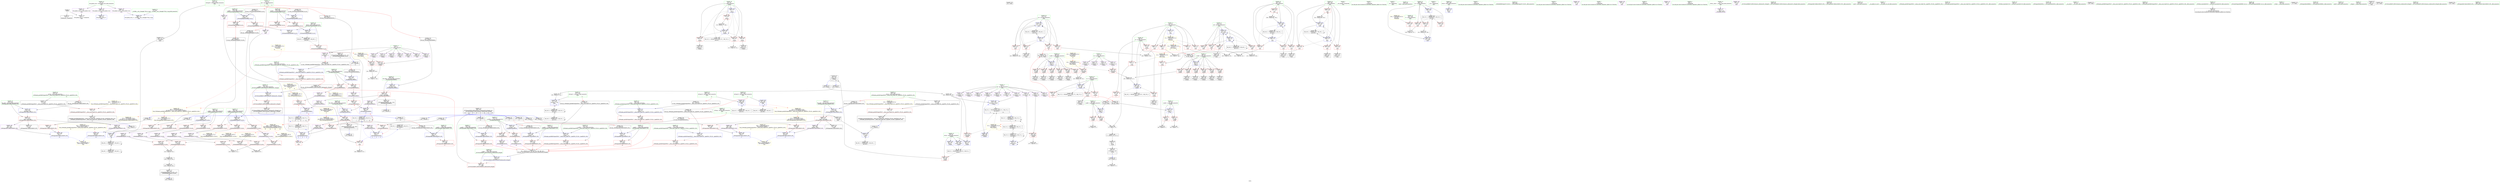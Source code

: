 digraph "SVFG" {
	label="SVFG";

	Node0x55b5e4094b10 [shape=record,color=grey,label="{NodeID: 0\nNullPtr}"];
	Node0x55b5e4094b10 -> Node0x55b5e40c9330[style=solid];
	Node0x55b5e4094b10 -> Node0x55b5e40d6660[style=solid];
	Node0x55b5e4103f70 [shape=record,color=yellow,style=double,label="{NodeID: 526\n23V_1 = ENCHI(MR_23V_0)\npts\{110000 \}\nFun[_ZNSt4pairIiiEC2IiRiLb1EEEOT_OT0_]}"];
	Node0x55b5e4103f70 -> Node0x55b5e40d62c0[style=dashed];
	Node0x55b5e40d6460 [shape=record,color=blue,label="{NodeID: 277\n568\<--26\nllvm.global_ctors_0\<--\nGlob }"];
	Node0x55b5e40ca230 [shape=record,color=red,label="{NodeID: 194\n124\<--92\n\<--i\n_Z3gaoii\n}"];
	Node0x55b5e40ca230 -> Node0x55b5e40c9ae0[style=solid];
	Node0x55b5e40c6b80 [shape=record,color=black,label="{NodeID: 111\n388\<--411\n_ZSt3minISt4pairIiiEERKT_S4_S4__ret\<--\n_ZSt3minISt4pairIiiEERKT_S4_S4_\n|{<s0>12}}"];
	Node0x55b5e40c6b80:s0 -> Node0x55b5e41308e0[style=solid,color=blue];
	Node0x55b5e40c5630 [shape=record,color=green,label="{NodeID: 28\n92\<--93\ni\<--i_field_insensitive\n_Z3gaoii\n}"];
	Node0x55b5e40c5630 -> Node0x55b5e40ca160[style=solid];
	Node0x55b5e40c5630 -> Node0x55b5e40ca230[style=solid];
	Node0x55b5e40c5630 -> Node0x55b5e40ca300[style=solid];
	Node0x55b5e40c5630 -> Node0x55b5e40ca3d0[style=solid];
	Node0x55b5e40c5630 -> Node0x55b5e40d6b70[style=solid];
	Node0x55b5e40c5630 -> Node0x55b5e40d6f80[style=solid];
	Node0x55b5e4130280 [shape=record,color=black,label="{NodeID: 720\n251 = PHI()\n}"];
	Node0x55b5e40e46f0 [shape=record,color=grey,label="{NodeID: 471\n516 = cmp(512, 515, )\n}"];
	Node0x55b5e40d7bb0 [shape=record,color=blue,label="{NodeID: 305\n217\<--294\nref.tmp31\<--sub\nmain\n|{|<s1>11}}"];
	Node0x55b5e40d7bb0 -> Node0x55b5e40f67c0[style=dashed];
	Node0x55b5e40d7bb0:s1 -> Node0x55b5e4106cb0[style=dashed,color=red];
	Node0x55b5e40cb8f0 [shape=record,color=red,label="{NodeID: 222\n291\<--211\n\<--i22\nmain\n|{<s0>10}}"];
	Node0x55b5e40cb8f0:s0 -> Node0x55b5e4132030[style=solid,color=red];
	Node0x55b5e40cd3b0 [shape=record,color=purple,label="{NodeID: 139\n126\<--15\narrayidx8\<--fx\n_Z3gaoii\n}"];
	Node0x55b5e40c7ef0 [shape=record,color=green,label="{NodeID: 56\n368\<--369\nthis.addr\<--this.addr_field_insensitive\n_ZNSt4pairIiiEaSEOS0_\n}"];
	Node0x55b5e40c7ef0 -> Node0x55b5e40d4170[style=solid];
	Node0x55b5e40c7ef0 -> Node0x55b5e40d8160[style=solid];
	Node0x55b5e4132660 [shape=record,color=black,label="{NodeID: 748\n415 = PHI(301, )\n1st arg _ZSt9make_pairIiRiESt4pairINSt17__decay_and_stripIT_E6__typeENS2_IT0_E6__typeEEOS3_OS6_ }"];
	Node0x55b5e4132660 -> Node0x55b5e40d88b0[style=solid];
	Node0x55b5e4107280 [shape=record,color=yellow,style=double,label="{NodeID: 582\n106V_1 = ENCHI(MR_106V_0)\npts\{2160001 \}\nFun[_ZStltIiiEbRKSt4pairIT_T0_ES5_]}"];
	Node0x55b5e4107280 -> Node0x55b5e40d5d10[style=dashed];
	Node0x55b5e40d9270 [shape=record,color=blue,label="{NodeID: 333\n498\<--495\n__y.addr\<--__y\n_ZStltIiiEbRKSt4pairIT_T0_ES5_\n}"];
	Node0x55b5e40d9270 -> Node0x55b5e40d5760[style=dashed];
	Node0x55b5e40d9270 -> Node0x55b5e40d5830[style=dashed];
	Node0x55b5e40d9270 -> Node0x55b5e40d5900[style=dashed];
	Node0x55b5e40d4e70 [shape=record,color=red,label="{NodeID: 250\n448\<--447\n\<--first\n_ZNSt4pairIiiEaSERKS0_\n}"];
	Node0x55b5e40d4e70 -> Node0x55b5e40d8b20[style=solid];
	Node0x55b5e40cead0 [shape=record,color=purple,label="{NodeID: 167\n522\<--521\nsecond5\<--\n_ZStltIiiEbRKSt4pairIT_T0_ES5_\n}"];
	Node0x55b5e40cead0 -> Node0x55b5e40d5de0[style=solid];
	Node0x55b5e40c96d0 [shape=record,color=black,label="{NodeID: 84\n54\<--79\n_Z2okii_ret\<--conv\n_Z2okii\n|{<s0>3}}"];
	Node0x55b5e40c96d0:s0 -> Node0x55b5e412fbf0[style=solid,color=blue];
	Node0x55b5e40c4450 [shape=record,color=green,label="{NodeID: 1\n7\<--1\n__dso_handle\<--dummyObj\nGlob }"];
	Node0x55b5e40d6560 [shape=record,color=blue,label="{NodeID: 278\n569\<--27\nllvm.global_ctors_1\<--_GLOBAL__sub_I_Shangke7788_0_0.cpp\nGlob }"];
	Node0x55b5e40ca300 [shape=record,color=red,label="{NodeID: 195\n132\<--92\n\<--i\n_Z3gaoii\n}"];
	Node0x55b5e40ca300 -> Node0x55b5e40c9bb0[style=solid];
	Node0x55b5e40c6c50 [shape=record,color=black,label="{NodeID: 112\n433\<--416\n\<--retval\n_ZSt9make_pairIiRiESt4pairINSt17__decay_and_stripIT_E6__typeENS2_IT0_E6__typeEEOS3_OS6_\n}"];
	Node0x55b5e40c6c50 -> Node0x55b5e40d4b30[style=solid];
	Node0x55b5e40c5700 [shape=record,color=green,label="{NodeID: 29\n94\<--95\ntx\<--tx_field_insensitive\n_Z3gaoii\n}"];
	Node0x55b5e40c5700 -> Node0x55b5e40ca4a0[style=solid];
	Node0x55b5e40c5700 -> Node0x55b5e40ca570[style=solid];
	Node0x55b5e40c5700 -> Node0x55b5e40ca640[style=solid];
	Node0x55b5e40c5700 -> Node0x55b5e40d6c40[style=solid];
	Node0x55b5e4130350 [shape=record,color=black,label="{NodeID: 721\n271 = PHI(342, )\n}"];
	Node0x55b5e4130350 -> Node0x55b5e40d7940[style=solid];
	Node0x55b5e40e4870 [shape=record,color=grey,label="{NodeID: 472\n283 = cmp(281, 282, )\n}"];
	Node0x55b5e40d7c80 [shape=record,color=blue,label="{NodeID: 306\n305\<--302\n\<--call37\nmain\n}"];
	Node0x55b5e40d7c80 -> Node0x55b5e40f62c0[style=dashed];
	Node0x55b5e40cb9c0 [shape=record,color=red,label="{NodeID: 223\n296\<--211\n\<--i22\nmain\n}"];
	Node0x55b5e40cb9c0 -> Node0x55b5e40c6770[style=solid];
	Node0x55b5e40cd480 [shape=record,color=purple,label="{NodeID: 140\n127\<--15\narrayidx9\<--fx\n_Z3gaoii\n}"];
	Node0x55b5e40cd480 -> Node0x55b5e40cab20[style=solid];
	Node0x55b5e40c7fc0 [shape=record,color=green,label="{NodeID: 57\n370\<--371\n__p.addr\<--__p.addr_field_insensitive\n_ZNSt4pairIiiEaSEOS0_\n}"];
	Node0x55b5e40c7fc0 -> Node0x55b5e40d4240[style=solid];
	Node0x55b5e40c7fc0 -> Node0x55b5e40d4310[style=solid];
	Node0x55b5e40c7fc0 -> Node0x55b5e40d8230[style=solid];
	Node0x55b5e41327a0 [shape=record,color=black,label="{NodeID: 749\n494 = PHI(399, )\n0th arg _ZStltIiiEbRKSt4pairIT_T0_ES5_ }"];
	Node0x55b5e41327a0 -> Node0x55b5e40d91a0[style=solid];
	Node0x55b5e40d9340 [shape=record,color=blue,label="{NodeID: 334\n533\<--532\n__t.addr\<--__t\n_ZSt7forwardIRiEOT_RNSt16remove_referenceIS1_E4typeE\n}"];
	Node0x55b5e40d9340 -> Node0x55b5e40d5eb0[style=dashed];
	Node0x55b5e40d4f40 [shape=record,color=red,label="{NodeID: 251\n453\<--452\n\<--second\n_ZNSt4pairIiiEaSERKS0_\n}"];
	Node0x55b5e40d4f40 -> Node0x55b5e40d8bf0[style=solid];
	Node0x55b5e40ceba0 [shape=record,color=purple,label="{NodeID: 168\n553\<--551\nfirst\<--this1\n_ZNSt4pairIiiEC2IiRiLb1EEEOT_OT0_\n}"];
	Node0x55b5e40ceba0 -> Node0x55b5e40d9680[style=solid];
	Node0x55b5e40c97a0 [shape=record,color=black,label="{NodeID: 85\n101\<--100\nidxprom\<--\n_Z3gaoii\n}"];
	Node0x55b5e40c44e0 [shape=record,color=green,label="{NodeID: 2\n13\<--1\n\<--dummyObj\nCan only get source location for instruction, argument, global var or function.}"];
	Node0x55b5e40d6660 [shape=record,color=blue, style = dotted,label="{NodeID: 279\n570\<--3\nllvm.global_ctors_2\<--dummyVal\nGlob }"];
	Node0x55b5e40ca3d0 [shape=record,color=red,label="{NodeID: 196\n177\<--92\n\<--i\n_Z3gaoii\n}"];
	Node0x55b5e40ca3d0 -> Node0x55b5e40e34f0[style=solid];
	Node0x55b5e40c6d20 [shape=record,color=black,label="{NodeID: 113\n413\<--434\n_ZSt9make_pairIiRiESt4pairINSt17__decay_and_stripIT_E6__typeENS2_IT0_E6__typeEEOS3_OS6__ret\<--\n_ZSt9make_pairIiRiESt4pairINSt17__decay_and_stripIT_E6__typeENS2_IT0_E6__typeEEOS3_OS6_\n|{<s0>11}}"];
	Node0x55b5e40c6d20:s0 -> Node0x55b5e41307a0[style=solid,color=blue];
	Node0x55b5e40c57d0 [shape=record,color=green,label="{NodeID: 30\n96\<--97\nty\<--ty_field_insensitive\n_Z3gaoii\n}"];
	Node0x55b5e40c57d0 -> Node0x55b5e40ca710[style=solid];
	Node0x55b5e40c57d0 -> Node0x55b5e40ca7e0[style=solid];
	Node0x55b5e40c57d0 -> Node0x55b5e40ca8b0[style=solid];
	Node0x55b5e40c57d0 -> Node0x55b5e40d6d10[style=solid];
	Node0x55b5e4130520 [shape=record,color=black,label="{NodeID: 722\n276 = PHI(365, )\n}"];
	Node0x55b5e4105aa0 [shape=record,color=yellow,style=double,label="{NodeID: 556\n2V_1 = ENCHI(MR_2V_0)\npts\{14 \}\nFun[_Z3gaoii]|{<s0>3|<s1>4}}"];
	Node0x55b5e4105aa0:s0 -> Node0x55b5e4107a10[style=dashed,color=red];
	Node0x55b5e4105aa0:s1 -> Node0x55b5e4105aa0[style=dashed,color=red];
	Node0x55b5e40e49f0 [shape=record,color=grey,label="{NodeID: 473\n289 = cmp(287, 288, )\n}"];
	Node0x55b5e40d7d50 [shape=record,color=blue,label="{NodeID: 307\n213\<--315\nj26\<--inc41\nmain\n}"];
	Node0x55b5e40d7d50 -> Node0x55b5e40cbb60[style=dashed];
	Node0x55b5e40d7d50 -> Node0x55b5e40cbc30[style=dashed];
	Node0x55b5e40d7d50 -> Node0x55b5e40cbd00[style=dashed];
	Node0x55b5e40d7d50 -> Node0x55b5e40cbdd0[style=dashed];
	Node0x55b5e40d7d50 -> Node0x55b5e40d7ae0[style=dashed];
	Node0x55b5e40d7d50 -> Node0x55b5e40d7d50[style=dashed];
	Node0x55b5e40d7d50 -> Node0x55b5e40f9ec0[style=dashed];
	Node0x55b5e40cba90 [shape=record,color=red,label="{NodeID: 224\n319\<--211\n\<--i22\nmain\n}"];
	Node0x55b5e40cba90 -> Node0x55b5e40e28f0[style=solid];
	Node0x55b5e40cd550 [shape=record,color=purple,label="{NodeID: 141\n134\<--15\narrayidx11\<--fx\n_Z3gaoii\n}"];
	Node0x55b5e40c8090 [shape=record,color=green,label="{NodeID: 58\n391\<--392\nretval\<--retval_field_insensitive\n_ZSt3minISt4pairIiiEERKT_S4_S4_\n}"];
	Node0x55b5e40c8090 -> Node0x55b5e40d4580[style=solid];
	Node0x55b5e40c8090 -> Node0x55b5e40d8640[style=solid];
	Node0x55b5e40c8090 -> Node0x55b5e40d8710[style=solid];
	Node0x55b5e4133030 [shape=record,color=black,label="{NodeID: 750\n495 = PHI(400, )\n1st arg _ZStltIiiEbRKSt4pairIT_T0_ES5_ }"];
	Node0x55b5e4133030 -> Node0x55b5e40d9270[style=solid];
	Node0x55b5e40d9410 [shape=record,color=blue,label="{NodeID: 335\n542\<--539\nthis.addr\<--this\n_ZNSt4pairIiiEC2IiRiLb1EEEOT_OT0_\n}"];
	Node0x55b5e40d9410 -> Node0x55b5e40d5f80[style=dashed];
	Node0x55b5e40d5010 [shape=record,color=red,label="{NodeID: 252\n465\<--462\n\<--__t.addr\n_ZSt7forwardIiEOT_RNSt16remove_referenceIS0_E4typeE\n}"];
	Node0x55b5e40d5010 -> Node0x55b5e40cc0b0[style=solid];
	Node0x55b5e40cec70 [shape=record,color=purple,label="{NodeID: 169\n558\<--551\nsecond\<--this1\n_ZNSt4pairIiiEC2IiRiLb1EEEOT_OT0_\n}"];
	Node0x55b5e40cec70 -> Node0x55b5e40d9750[style=solid];
	Node0x55b5e40c9870 [shape=record,color=black,label="{NodeID: 86\n104\<--103\nidxprom1\<--\n_Z3gaoii\n}"];
	Node0x55b5e40c4570 [shape=record,color=green,label="{NodeID: 3\n21\<--1\n.str\<--dummyObj\nGlob }"];
	Node0x55b5e4104210 [shape=record,color=yellow,style=double,label="{NodeID: 529\n71V_1 = ENCHI(MR_71V_0)\npts\{208 210 218 2060000 2060001 \}\nFun[_ZNSt4pairIiiEC2IiRiLb1EEEOT_OT0_]}"];
	Node0x55b5e4104210 -> Node0x55b5e40d61f0[style=dashed];
	Node0x55b5e40d6760 [shape=record,color=blue,label="{NodeID: 280\n57\<--55\nx.addr\<--x\n_Z2okii\n}"];
	Node0x55b5e40d6760 -> Node0x55b5e40cf220[style=dashed];
	Node0x55b5e40d6760 -> Node0x55b5e40cf2f0[style=dashed];
	Node0x55b5e40ca4a0 [shape=record,color=red,label="{NodeID: 197\n140\<--94\n\<--tx\n_Z3gaoii\n|{<s0>3}}"];
	Node0x55b5e40ca4a0:s0 -> Node0x55b5e4133c80[style=solid,color=red];
	Node0x55b5e40c6df0 [shape=record,color=black,label="{NodeID: 114\n436\<--445\n_ZNSt4pairIiiEaSERKS0__ret\<--this1\n_ZNSt4pairIiiEaSERKS0_\n|{<s0>13}}"];
	Node0x55b5e40c6df0:s0 -> Node0x55b5e4130a20[style=solid,color=blue];
	Node0x55b5e40c58a0 [shape=record,color=green,label="{NodeID: 31\n192\<--193\nmain\<--main_field_insensitive\n}"];
	Node0x55b5e4130630 [shape=record,color=black,label="{NodeID: 723\n293 = PHI(83, )\n}"];
	Node0x55b5e4130630 -> Node0x55b5e40e3070[style=solid];
	Node0x55b5e40e4b70 [shape=record,color=grey,label="{NodeID: 474\n228 = cmp(226, 227, )\n}"];
	Node0x55b5e40d7e20 [shape=record,color=blue,label="{NodeID: 308\n211\<--320\ni22\<--inc44\nmain\n}"];
	Node0x55b5e40d7e20 -> Node0x55b5e40cb820[style=dashed];
	Node0x55b5e40d7e20 -> Node0x55b5e40cb8f0[style=dashed];
	Node0x55b5e40d7e20 -> Node0x55b5e40cb9c0[style=dashed];
	Node0x55b5e40d7e20 -> Node0x55b5e40cba90[style=dashed];
	Node0x55b5e40d7e20 -> Node0x55b5e40d7e20[style=dashed];
	Node0x55b5e40d7e20 -> Node0x55b5e40f99c0[style=dashed];
	Node0x55b5e40cbb60 [shape=record,color=red,label="{NodeID: 225\n287\<--213\n\<--j26\nmain\n}"];
	Node0x55b5e40cbb60 -> Node0x55b5e40e49f0[style=solid];
	Node0x55b5e40cd620 [shape=record,color=purple,label="{NodeID: 142\n135\<--15\narrayidx12\<--fx\n_Z3gaoii\n}"];
	Node0x55b5e40cd620 -> Node0x55b5e40cabf0[style=solid];
	Node0x55b5e40c8160 [shape=record,color=green,label="{NodeID: 59\n393\<--394\n__a.addr\<--__a.addr_field_insensitive\n_ZSt3minISt4pairIiiEERKT_S4_S4_\n}"];
	Node0x55b5e40c8160 -> Node0x55b5e40d4650[style=solid];
	Node0x55b5e40c8160 -> Node0x55b5e40d4720[style=solid];
	Node0x55b5e40c8160 -> Node0x55b5e40d84a0[style=solid];
	Node0x55b5e4133260 [shape=record,color=black,label="{NodeID: 751\n461 = PHI(353, 357, 376, 382, 424, 483, 488, 554, )\n0th arg _ZSt7forwardIiEOT_RNSt16remove_referenceIS0_E4typeE }"];
	Node0x55b5e4133260 -> Node0x55b5e40d8cc0[style=solid];
	Node0x55b5e40d94e0 [shape=record,color=blue,label="{NodeID: 336\n544\<--540\n__x.addr\<--__x\n_ZNSt4pairIiiEC2IiRiLb1EEEOT_OT0_\n}"];
	Node0x55b5e40d94e0 -> Node0x55b5e40d6050[style=dashed];
	Node0x55b5e40d50e0 [shape=record,color=red,label="{NodeID: 253\n480\<--471\nthis1\<--this.addr\n_ZNSt4pairIiiEC2IiiLb1EEEOT_OT0_\n}"];
	Node0x55b5e40d50e0 -> Node0x55b5e40cc140[style=solid];
	Node0x55b5e40d50e0 -> Node0x55b5e40ce520[style=solid];
	Node0x55b5e40d50e0 -> Node0x55b5e40ce5f0[style=solid];
	Node0x55b5e40ced40 [shape=record,color=red,label="{NodeID: 170\n67\<--12\n\<--n\n_Z2okii\n}"];
	Node0x55b5e40ced40 -> Node0x55b5e40e40f0[style=solid];
	Node0x55b5e40c9940 [shape=record,color=black,label="{NodeID: 87\n110\<--109\nidxprom3\<--\n_Z3gaoii\n}"];
	Node0x55b5e40c4600 [shape=record,color=green,label="{NodeID: 4\n23\<--1\n.str.1\<--dummyObj\nGlob }"];
	Node0x55b5e4104320 [shape=record,color=yellow,style=double,label="{NodeID: 530\n2V_1 = ENCHI(MR_2V_0)\npts\{14 \}\nFun[main]|{|<s4>10}}"];
	Node0x55b5e4104320 -> Node0x55b5e40ceee0[style=dashed];
	Node0x55b5e4104320 -> Node0x55b5e40cefb0[style=dashed];
	Node0x55b5e4104320 -> Node0x55b5e40cf080[style=dashed];
	Node0x55b5e4104320 -> Node0x55b5e40cf150[style=dashed];
	Node0x55b5e4104320:s4 -> Node0x55b5e4105aa0[style=dashed,color=red];
	Node0x55b5e40e1610 [shape=record,color=black,label="{NodeID: 447\n528 = PHI(529, 526, )\n}"];
	Node0x55b5e40e1610 -> Node0x55b5e40cc1d0[style=solid];
	Node0x55b5e40d6830 [shape=record,color=blue,label="{NodeID: 281\n59\<--56\ny.addr\<--y\n_Z2okii\n}"];
	Node0x55b5e40d6830 -> Node0x55b5e40cf3c0[style=dashed];
	Node0x55b5e40d6830 -> Node0x55b5e40cf490[style=dashed];
	Node0x55b5e40ca570 [shape=record,color=red,label="{NodeID: 198\n145\<--94\n\<--tx\n_Z3gaoii\n}"];
	Node0x55b5e40ca570 -> Node0x55b5e40c9c80[style=solid];
	Node0x55b5e40cc0b0 [shape=record,color=black,label="{NodeID: 115\n460\<--465\n_ZSt7forwardIiEOT_RNSt16remove_referenceIS0_E4typeE_ret\<--\n_ZSt7forwardIiEOT_RNSt16remove_referenceIS0_E4typeE\n|{<s0>15|<s1>16|<s2>18|<s3>19|<s4>21|<s5>24|<s6>25|<s7>26}}"];
	Node0x55b5e40cc0b0:s0 -> Node0x55b5e4130b30[style=solid,color=blue];
	Node0x55b5e40cc0b0:s1 -> Node0x55b5e4130ca0[style=solid,color=blue];
	Node0x55b5e40cc0b0:s2 -> Node0x55b5e4130de0[style=solid,color=blue];
	Node0x55b5e40cc0b0:s3 -> Node0x55b5e4130f20[style=solid,color=blue];
	Node0x55b5e40cc0b0:s4 -> Node0x55b5e412fe30[style=solid,color=blue];
	Node0x55b5e40cc0b0:s5 -> Node0x55b5e4131060[style=solid,color=blue];
	Node0x55b5e40cc0b0:s6 -> Node0x55b5e41311a0[style=solid,color=blue];
	Node0x55b5e40cc0b0:s7 -> Node0x55b5e41312e0[style=solid,color=blue];
	Node0x55b5e40c59a0 [shape=record,color=green,label="{NodeID: 32\n195\<--196\nretval\<--retval_field_insensitive\nmain\n}"];
	Node0x55b5e40c59a0 -> Node0x55b5e40d71f0[style=solid];
	Node0x55b5e41307a0 [shape=record,color=black,label="{NodeID: 724\n302 = PHI(413, )\n}"];
	Node0x55b5e41307a0 -> Node0x55b5e40d7c80[style=solid];
	Node0x55b5e40e4cf0 [shape=record,color=grey,label="{NodeID: 475\n236 = cmp(234, 235, )\n}"];
	Node0x55b5e40d7ef0 [shape=record,color=blue,label="{NodeID: 309\n199\<--335\nca\<--inc49\nmain\n}"];
	Node0x55b5e40d7ef0 -> Node0x55b5e40f7bc0[style=dashed];
	Node0x55b5e40cbc30 [shape=record,color=red,label="{NodeID: 226\n292\<--213\n\<--j26\nmain\n|{<s0>10}}"];
	Node0x55b5e40cbc30:s0 -> Node0x55b5e41321b0[style=solid,color=red];
	Node0x55b5e40cd6f0 [shape=record,color=purple,label="{NodeID: 143\n324\<--17\n\<--ans\nmain\n}"];
	Node0x55b5e40cd6f0 -> Node0x55b5e40cbea0[style=solid];
	Node0x55b5e40c8230 [shape=record,color=green,label="{NodeID: 60\n395\<--396\n__b.addr\<--__b.addr_field_insensitive\n_ZSt3minISt4pairIiiEERKT_S4_S4_\n}"];
	Node0x55b5e40c8230 -> Node0x55b5e40d47f0[style=solid];
	Node0x55b5e40c8230 -> Node0x55b5e40d48c0[style=solid];
	Node0x55b5e40c8230 -> Node0x55b5e40d8570[style=solid];
	Node0x55b5e4133950 [shape=record,color=black,label="{NodeID: 752\n468 = PHI(345, )\n0th arg _ZNSt4pairIiiEC2IiiLb1EEEOT_OT0_ }"];
	Node0x55b5e4133950 -> Node0x55b5e40d8d90[style=solid];
	Node0x55b5e40d95b0 [shape=record,color=blue,label="{NodeID: 337\n546\<--541\n__y.addr\<--__y\n_ZNSt4pairIiiEC2IiRiLb1EEEOT_OT0_\n}"];
	Node0x55b5e40d95b0 -> Node0x55b5e40d6120[style=dashed];
	Node0x55b5e40d51b0 [shape=record,color=red,label="{NodeID: 254\n483\<--473\n\<--__x.addr\n_ZNSt4pairIiiEC2IiiLb1EEEOT_OT0_\n|{<s0>24}}"];
	Node0x55b5e40d51b0:s0 -> Node0x55b5e4133260[style=solid,color=red];
	Node0x55b5e40cee10 [shape=record,color=red,label="{NodeID: 171\n74\<--12\n\<--n\n_Z2okii\n}"];
	Node0x55b5e40cee10 -> Node0x55b5e40e43f0[style=solid];
	Node0x55b5e40c9a10 [shape=record,color=black,label="{NodeID: 88\n113\<--112\nidxprom5\<--\n_Z3gaoii\n}"];
	Node0x55b5e40c4690 [shape=record,color=green,label="{NodeID: 5\n26\<--1\n\<--dummyObj\nCan only get source location for instruction, argument, global var or function.}"];
	Node0x55b5e40e1bb0 [shape=record,color=black,label="{NodeID: 448\n526 = PHI(78, 524, )\n}"];
	Node0x55b5e40e1bb0 -> Node0x55b5e40e1610[style=solid];
	Node0x55b5e40d6900 [shape=record,color=blue,label="{NodeID: 282\n88\<--84\nx.addr\<--x\n_Z3gaoii\n}"];
	Node0x55b5e40d6900 -> Node0x55b5e40cf630[style=dashed];
	Node0x55b5e40d6900 -> Node0x55b5e40cf700[style=dashed];
	Node0x55b5e40d6900 -> Node0x55b5e40cf7d0[style=dashed];
	Node0x55b5e40d6900 -> Node0x55b5e40cf8a0[style=dashed];
	Node0x55b5e40d6900 -> Node0x55b5e40cf970[style=dashed];
	Node0x55b5e40d6900 -> Node0x55b5e40cfa40[style=dashed];
	Node0x55b5e40ca640 [shape=record,color=red,label="{NodeID: 199\n163\<--94\n\<--tx\n_Z3gaoii\n|{<s0>4}}"];
	Node0x55b5e40ca640:s0 -> Node0x55b5e4132030[style=solid,color=red];
	Node0x55b5e40cc140 [shape=record,color=black,label="{NodeID: 116\n481\<--480\n\<--this1\n_ZNSt4pairIiiEC2IiiLb1EEEOT_OT0_\n}"];
	Node0x55b5e40c5a70 [shape=record,color=green,label="{NodeID: 33\n197\<--198\nT\<--T_field_insensitive\nmain\n}"];
	Node0x55b5e40c5a70 -> Node0x55b5e40cae60[style=solid];
	Node0x55b5e41308e0 [shape=record,color=black,label="{NodeID: 725\n307 = PHI(388, )\n|{<s0>13}}"];
	Node0x55b5e41308e0:s0 -> Node0x55b5e4132440[style=solid,color=red];
	Node0x55b5e40e4e70 [shape=record,color=grey,label="{NodeID: 476\n161 = cmp(151, 159, )\n}"];
	Node0x55b5e40d7fc0 [shape=record,color=blue,label="{NodeID: 310\n347\<--343\n__x.addr\<--__x\n_ZSt9make_pairIiiESt4pairINSt17__decay_and_stripIT_E6__typeENS1_IT0_E6__typeEEOS2_OS5_\n}"];
	Node0x55b5e40d7fc0 -> Node0x55b5e40d3f40[style=dashed];
	Node0x55b5e40cbd00 [shape=record,color=red,label="{NodeID: 227\n299\<--213\n\<--j26\nmain\n}"];
	Node0x55b5e40cbd00 -> Node0x55b5e40c6840[style=solid];
	Node0x55b5e40cd7c0 [shape=record,color=purple,label="{NodeID: 144\n326\<--17\n\<--ans\nmain\n}"];
	Node0x55b5e40cd7c0 -> Node0x55b5e40cbf70[style=solid];
	Node0x55b5e40c8300 [shape=record,color=green,label="{NodeID: 61\n402\<--403\n_ZStltIiiEbRKSt4pairIT_T0_ES5_\<--_ZStltIiiEbRKSt4pairIT_T0_ES5__field_insensitive\n}"];
	Node0x55b5e4133a60 [shape=record,color=black,label="{NodeID: 753\n469 = PHI(354, )\n1st arg _ZNSt4pairIiiEC2IiiLb1EEEOT_OT0_ }"];
	Node0x55b5e4133a60 -> Node0x55b5e40d8e60[style=solid];
	Node0x55b5e40d9680 [shape=record,color=blue,label="{NodeID: 338\n553\<--556\nfirst\<--\n_ZNSt4pairIiiEC2IiRiLb1EEEOT_OT0_\n|{<s0>23}}"];
	Node0x55b5e40d9680:s0 -> Node0x55b5e410fa60[style=dashed,color=blue];
	Node0x55b5e40d5280 [shape=record,color=red,label="{NodeID: 255\n488\<--475\n\<--__y.addr\n_ZNSt4pairIiiEC2IiiLb1EEEOT_OT0_\n|{<s0>25}}"];
	Node0x55b5e40d5280:s0 -> Node0x55b5e4133260[style=solid,color=red];
	Node0x55b5e40ceee0 [shape=record,color=red,label="{NodeID: 172\n235\<--12\n\<--n\nmain\n}"];
	Node0x55b5e40ceee0 -> Node0x55b5e40e4cf0[style=solid];
	Node0x55b5e40c9ae0 [shape=record,color=black,label="{NodeID: 89\n125\<--124\nidxprom7\<--\n_Z3gaoii\n}"];
	Node0x55b5e40c4720 [shape=record,color=green,label="{NodeID: 6\n78\<--1\n\<--dummyObj\nCan only get source location for instruction, argument, global var or function.}"];
	Node0x55b5e4104510 [shape=record,color=yellow,style=double,label="{NodeID: 532\n30V_1 = ENCHI(MR_30V_0)\npts\{198 \}\nFun[main]}"];
	Node0x55b5e4104510 -> Node0x55b5e40cae60[style=dashed];
	Node0x55b5e40e2150 [shape=record,color=black,label="{NodeID: 449\n77 = PHI(78, 78, 78, 75, )\n}"];
	Node0x55b5e40e2150 -> Node0x55b5e40c9600[style=solid];
	Node0x55b5e40d69d0 [shape=record,color=blue,label="{NodeID: 283\n90\<--85\ny.addr\<--y\n_Z3gaoii\n}"];
	Node0x55b5e40d69d0 -> Node0x55b5e40cfb10[style=dashed];
	Node0x55b5e40d69d0 -> Node0x55b5e40cfbe0[style=dashed];
	Node0x55b5e40d69d0 -> Node0x55b5e40cfcb0[style=dashed];
	Node0x55b5e40d69d0 -> Node0x55b5e40cfd80[style=dashed];
	Node0x55b5e40d69d0 -> Node0x55b5e40cfe50[style=dashed];
	Node0x55b5e40d69d0 -> Node0x55b5e40ca090[style=dashed];
	Node0x55b5e40ca710 [shape=record,color=red,label="{NodeID: 200\n141\<--96\n\<--ty\n_Z3gaoii\n|{<s0>3}}"];
	Node0x55b5e40ca710:s0 -> Node0x55b5e4133d90[style=solid,color=red];
	Node0x55b5e40cc1d0 [shape=record,color=black,label="{NodeID: 117\n493\<--528\n_ZStltIiiEbRKSt4pairIT_T0_ES5__ret\<--\n_ZStltIiiEbRKSt4pairIT_T0_ES5_\n|{<s0>20}}"];
	Node0x55b5e40cc1d0:s0 -> Node0x55b5e412fd20[style=solid,color=blue];
	Node0x55b5e40c5b40 [shape=record,color=green,label="{NodeID: 34\n199\<--200\nca\<--ca_field_insensitive\nmain\n}"];
	Node0x55b5e40c5b40 -> Node0x55b5e40caf30[style=solid];
	Node0x55b5e40c5b40 -> Node0x55b5e40cb000[style=solid];
	Node0x55b5e40c5b40 -> Node0x55b5e40cb0d0[style=solid];
	Node0x55b5e40c5b40 -> Node0x55b5e40d72c0[style=solid];
	Node0x55b5e40c5b40 -> Node0x55b5e40d7ef0[style=solid];
	Node0x55b5e4130a20 [shape=record,color=black,label="{NodeID: 726\n310 = PHI(436, )\n}"];
	Node0x55b5e40e4ff0 [shape=record,color=grey,label="{NodeID: 477\n242 = cmp(240, 241, )\n}"];
	Node0x55b5e40d8090 [shape=record,color=blue,label="{NodeID: 311\n349\<--344\n__y.addr\<--__y\n_ZSt9make_pairIiiESt4pairINSt17__decay_and_stripIT_E6__typeENS1_IT0_E6__typeEEOS2_OS5_\n}"];
	Node0x55b5e40d8090 -> Node0x55b5e40d3fd0[style=dashed];
	Node0x55b5e40cbdd0 [shape=record,color=red,label="{NodeID: 228\n314\<--213\n\<--j26\nmain\n}"];
	Node0x55b5e40cbdd0 -> Node0x55b5e40e2770[style=solid];
	Node0x55b5e40cd890 [shape=record,color=purple,label="{NodeID: 145\n220\<--21\n\<--.str\nmain\n}"];
	Node0x55b5e40c8400 [shape=record,color=green,label="{NodeID: 62\n416\<--417\nretval\<--retval_field_insensitive\n_ZSt9make_pairIiRiESt4pairINSt17__decay_and_stripIT_E6__typeENS2_IT0_E6__typeEEOS3_OS6_\n|{|<s1>23}}"];
	Node0x55b5e40c8400 -> Node0x55b5e40c6c50[style=solid];
	Node0x55b5e40c8400:s1 -> Node0x55b5e41317e0[style=solid,color=red];
	Node0x55b5e4133b70 [shape=record,color=black,label="{NodeID: 754\n470 = PHI(358, )\n2nd arg _ZNSt4pairIiiEC2IiiLb1EEEOT_OT0_ }"];
	Node0x55b5e4133b70 -> Node0x55b5e40d8f30[style=solid];
	Node0x55b5e40d9750 [shape=record,color=blue,label="{NodeID: 339\n558\<--561\nsecond\<--\n_ZNSt4pairIiiEC2IiRiLb1EEEOT_OT0_\n|{<s0>23}}"];
	Node0x55b5e40d9750:s0 -> Node0x55b5e410fa60[style=dashed,color=blue];
	Node0x55b5e40d5350 [shape=record,color=red,label="{NodeID: 256\n485\<--484\n\<--call\n_ZNSt4pairIiiEC2IiiLb1EEEOT_OT0_\n}"];
	Node0x55b5e40d5350 -> Node0x55b5e40d9000[style=solid];
	Node0x55b5e40cefb0 [shape=record,color=red,label="{NodeID: 173\n241\<--12\n\<--n\nmain\n}"];
	Node0x55b5e40cefb0 -> Node0x55b5e40e4ff0[style=solid];
	Node0x55b5e40c9bb0 [shape=record,color=black,label="{NodeID: 90\n133\<--132\nidxprom10\<--\n_Z3gaoii\n}"];
	Node0x55b5e40c47b0 [shape=record,color=green,label="{NodeID: 7\n122\<--1\n\<--dummyObj\nCan only get source location for instruction, argument, global var or function.}"];
	Node0x55b5e40e2770 [shape=record,color=grey,label="{NodeID: 450\n315 = Binary(314, 160, )\n}"];
	Node0x55b5e40e2770 -> Node0x55b5e40d7d50[style=solid];
	Node0x55b5e40d6aa0 [shape=record,color=blue,label="{NodeID: 284\n86\<--115\nretval\<--\n_Z3gaoii\n}"];
	Node0x55b5e40d6aa0 -> Node0x55b5e40feec0[style=dashed];
	Node0x55b5e40ca7e0 [shape=record,color=red,label="{NodeID: 201\n148\<--96\n\<--ty\n_Z3gaoii\n}"];
	Node0x55b5e40ca7e0 -> Node0x55b5e40c9d50[style=solid];
	Node0x55b5e40cc2a0 [shape=record,color=black,label="{NodeID: 118\n531\<--536\n_ZSt7forwardIRiEOT_RNSt16remove_referenceIS1_E4typeE_ret\<--\n_ZSt7forwardIRiEOT_RNSt16remove_referenceIS1_E4typeE\n|{<s0>22|<s1>27}}"];
	Node0x55b5e40cc2a0:s0 -> Node0x55b5e412ffa0[style=solid,color=blue];
	Node0x55b5e40cc2a0:s1 -> Node0x55b5e4131420[style=solid,color=blue];
	Node0x55b5e40c5c10 [shape=record,color=green,label="{NodeID: 35\n201\<--202\ni\<--i_field_insensitive\nmain\n}"];
	Node0x55b5e40c5c10 -> Node0x55b5e40cb1a0[style=solid];
	Node0x55b5e40c5c10 -> Node0x55b5e40cb270[style=solid];
	Node0x55b5e40c5c10 -> Node0x55b5e40cb340[style=solid];
	Node0x55b5e40c5c10 -> Node0x55b5e40cb410[style=solid];
	Node0x55b5e40c5c10 -> Node0x55b5e40d7390[style=solid];
	Node0x55b5e40c5c10 -> Node0x55b5e40d76d0[style=solid];
	Node0x55b5e4130b30 [shape=record,color=black,label="{NodeID: 727\n354 = PHI(460, )\n|{<s0>17}}"];
	Node0x55b5e4130b30:s0 -> Node0x55b5e4133a60[style=solid,color=red];
	Node0x55b5e40d8160 [shape=record,color=blue,label="{NodeID: 312\n368\<--366\nthis.addr\<--this\n_ZNSt4pairIiiEaSEOS0_\n}"];
	Node0x55b5e40d8160 -> Node0x55b5e40d4170[style=dashed];
	Node0x55b5e40cbea0 [shape=record,color=red,label="{NodeID: 229\n325\<--324\n\<--\nmain\n}"];
	Node0x55b5e40cd960 [shape=record,color=purple,label="{NodeID: 146\n230\<--21\n\<--.str\nmain\n}"];
	Node0x55b5e40c84d0 [shape=record,color=green,label="{NodeID: 63\n418\<--419\n__x.addr\<--__x.addr_field_insensitive\n_ZSt9make_pairIiRiESt4pairINSt17__decay_and_stripIT_E6__typeENS2_IT0_E6__typeEEOS3_OS6_\n}"];
	Node0x55b5e40c84d0 -> Node0x55b5e40d4990[style=solid];
	Node0x55b5e40c84d0 -> Node0x55b5e40d87e0[style=solid];
	Node0x55b5e4133c80 [shape=record,color=black,label="{NodeID: 755\n55 = PHI(140, )\n0th arg _Z2okii }"];
	Node0x55b5e4133c80 -> Node0x55b5e40d6760[style=solid];
	Node0x55b5e4107900 [shape=record,color=yellow,style=double,label="{NodeID: 589\n71V_1 = ENCHI(MR_71V_0)\npts\{208 210 218 2060000 2060001 \}\nFun[_ZNSt4pairIiiEC2IiiLb1EEEOT_OT0_]}"];
	Node0x55b5e4107900 -> Node0x55b5e40d5350[style=dashed];
	Node0x55b5e4107900 -> Node0x55b5e40d5420[style=dashed];
	Node0x55b5e40fe9c0 [shape=record,color=black,label="{NodeID: 506\nMR_80V_3 = PHI(MR_80V_4, MR_80V_2, )\npts\{392 \}\n}"];
	Node0x55b5e40fe9c0 -> Node0x55b5e40d4580[style=dashed];
	Node0x55b5e40d5420 [shape=record,color=red,label="{NodeID: 257\n490\<--489\n\<--call2\n_ZNSt4pairIiiEC2IiiLb1EEEOT_OT0_\n}"];
	Node0x55b5e40d5420 -> Node0x55b5e40d90d0[style=solid];
	Node0x55b5e40cf080 [shape=record,color=red,label="{NodeID: 174\n282\<--12\n\<--n\nmain\n}"];
	Node0x55b5e40cf080 -> Node0x55b5e40e4870[style=solid];
	Node0x55b5e40c9c80 [shape=record,color=black,label="{NodeID: 91\n146\<--145\nidxprom15\<--\n_Z3gaoii\n}"];
	Node0x55b5e40c4840 [shape=record,color=green,label="{NodeID: 8\n160\<--1\n\<--dummyObj\nCan only get source location for instruction, argument, global var or function.}"];
	Node0x55b5e40e28f0 [shape=record,color=grey,label="{NodeID: 451\n320 = Binary(319, 160, )\n}"];
	Node0x55b5e40e28f0 -> Node0x55b5e40d7e20[style=solid];
	Node0x55b5e40d6b70 [shape=record,color=blue,label="{NodeID: 285\n92\<--13\ni\<--\n_Z3gaoii\n}"];
	Node0x55b5e40d6b70 -> Node0x55b5e40ca160[style=dashed];
	Node0x55b5e40d6b70 -> Node0x55b5e40ca230[style=dashed];
	Node0x55b5e40d6b70 -> Node0x55b5e40ca300[style=dashed];
	Node0x55b5e40d6b70 -> Node0x55b5e40ca3d0[style=dashed];
	Node0x55b5e40d6b70 -> Node0x55b5e40d6f80[style=dashed];
	Node0x55b5e40d6b70 -> Node0x55b5e40ff3c0[style=dashed];
	Node0x55b5e40ca8b0 [shape=record,color=red,label="{NodeID: 202\n164\<--96\n\<--ty\n_Z3gaoii\n|{<s0>4}}"];
	Node0x55b5e40ca8b0:s0 -> Node0x55b5e41321b0[style=solid,color=red];
	Node0x55b5e40cc370 [shape=record,color=black,label="{NodeID: 119\n552\<--551\n\<--this1\n_ZNSt4pairIiiEC2IiRiLb1EEEOT_OT0_\n}"];
	Node0x55b5e40c5ce0 [shape=record,color=green,label="{NodeID: 36\n203\<--204\nj\<--j_field_insensitive\nmain\n}"];
	Node0x55b5e40c5ce0 -> Node0x55b5e40cb4e0[style=solid];
	Node0x55b5e40c5ce0 -> Node0x55b5e40cb5b0[style=solid];
	Node0x55b5e40c5ce0 -> Node0x55b5e40cb680[style=solid];
	Node0x55b5e40c5ce0 -> Node0x55b5e40cb750[style=solid];
	Node0x55b5e40c5ce0 -> Node0x55b5e40d7460[style=solid];
	Node0x55b5e40c5ce0 -> Node0x55b5e40d7600[style=solid];
	Node0x55b5e4130ca0 [shape=record,color=black,label="{NodeID: 728\n358 = PHI(460, )\n|{<s0>17}}"];
	Node0x55b5e4130ca0:s0 -> Node0x55b5e4133b70[style=solid,color=red];
	Node0x55b5e40f62c0 [shape=record,color=black,label="{NodeID: 479\nMR_48V_4 = PHI(MR_48V_5, MR_48V_3, )\npts\{216 \}\n}"];
	Node0x55b5e40f62c0 -> Node0x55b5e40d7c80[style=dashed];
	Node0x55b5e40f62c0 -> Node0x55b5e40f62c0[style=dashed];
	Node0x55b5e40f62c0 -> Node0x55b5e40fa3c0[style=dashed];
	Node0x55b5e40d8230 [shape=record,color=blue,label="{NodeID: 313\n370\<--367\n__p.addr\<--__p\n_ZNSt4pairIiiEaSEOS0_\n}"];
	Node0x55b5e40d8230 -> Node0x55b5e40d4240[style=dashed];
	Node0x55b5e40d8230 -> Node0x55b5e40d4310[style=dashed];
	Node0x55b5e40cbf70 [shape=record,color=red,label="{NodeID: 230\n327\<--326\n\<--\nmain\n}"];
	Node0x55b5e40cbf70 -> Node0x55b5e40e2a70[style=solid];
	Node0x55b5e40cda30 [shape=record,color=purple,label="{NodeID: 147\n250\<--21\n\<--.str\nmain\n}"];
	Node0x55b5e40c85a0 [shape=record,color=green,label="{NodeID: 64\n420\<--421\n__y.addr\<--__y.addr_field_insensitive\n_ZSt9make_pairIiRiESt4pairINSt17__decay_and_stripIT_E6__typeENS2_IT0_E6__typeEEOS3_OS6_\n}"];
	Node0x55b5e40c85a0 -> Node0x55b5e40d4a60[style=solid];
	Node0x55b5e40c85a0 -> Node0x55b5e40d88b0[style=solid];
	Node0x55b5e4133d90 [shape=record,color=black,label="{NodeID: 756\n56 = PHI(141, )\n1st arg _Z2okii }"];
	Node0x55b5e4133d90 -> Node0x55b5e40d6830[style=solid];
	Node0x55b5e4107a10 [shape=record,color=yellow,style=double,label="{NodeID: 590\n2V_1 = ENCHI(MR_2V_0)\npts\{14 \}\nFun[_Z2okii]}"];
	Node0x55b5e4107a10 -> Node0x55b5e40ced40[style=dashed];
	Node0x55b5e4107a10 -> Node0x55b5e40cee10[style=dashed];
	Node0x55b5e40feec0 [shape=record,color=black,label="{NodeID: 507\nMR_9V_3 = PHI(MR_9V_5, MR_9V_2, MR_9V_4, )\npts\{87 \}\n}"];
	Node0x55b5e40feec0 -> Node0x55b5e40cf560[style=dashed];
	Node0x55b5e40d54f0 [shape=record,color=red,label="{NodeID: 258\n502\<--496\n\<--__x.addr\n_ZStltIiiEbRKSt4pairIT_T0_ES5_\n}"];
	Node0x55b5e40d54f0 -> Node0x55b5e40ce6c0[style=solid];
	Node0x55b5e40cf150 [shape=record,color=red,label="{NodeID: 175\n288\<--12\n\<--n\nmain\n}"];
	Node0x55b5e40cf150 -> Node0x55b5e40e49f0[style=solid];
	Node0x55b5e40c9d50 [shape=record,color=black,label="{NodeID: 92\n149\<--148\nidxprom17\<--\n_Z3gaoii\n}"];
	Node0x55b5e40c48d0 [shape=record,color=green,label="{NodeID: 9\n529\<--1\n\<--dummyObj\nCan only get source location for instruction, argument, global var or function.}"];
	Node0x55b5e40e2a70 [shape=record,color=grey,label="{NodeID: 452\n328 = Binary(13, 327, )\n}"];
	Node0x55b5e40d6c40 [shape=record,color=blue,label="{NodeID: 286\n94\<--130\ntx\<--add\n_Z3gaoii\n}"];
	Node0x55b5e40d6c40 -> Node0x55b5e40ca4a0[style=dashed];
	Node0x55b5e40d6c40 -> Node0x55b5e40ca570[style=dashed];
	Node0x55b5e40d6c40 -> Node0x55b5e40ca640[style=dashed];
	Node0x55b5e40d6c40 -> Node0x55b5e40d6c40[style=dashed];
	Node0x55b5e40d6c40 -> Node0x55b5e40ff8c0[style=dashed];
	Node0x55b5e40ca980 [shape=record,color=red,label="{NodeID: 203\n106\<--105\n\<--arrayidx2\n_Z3gaoii\n}"];
	Node0x55b5e40ca980 -> Node0x55b5e40e3af0[style=solid];
	Node0x55b5e40cc440 [shape=record,color=purple,label="{NodeID: 120\n36\<--4\n\<--_ZStL8__ioinit\n__cxx_global_var_init\n}"];
	Node0x55b5e40c5db0 [shape=record,color=green,label="{NodeID: 37\n205\<--206\nref.tmp\<--ref.tmp_field_insensitive\nmain\n|{|<s1>9}}"];
	Node0x55b5e40c5db0 -> Node0x55b5e40c72b0[style=solid];
	Node0x55b5e40c5db0:s1 -> Node0x55b5e41316a0[style=solid,color=red];
	Node0x55b5e4130de0 [shape=record,color=black,label="{NodeID: 729\n377 = PHI(460, )\n}"];
	Node0x55b5e4130de0 -> Node0x55b5e40d43e0[style=solid];
	Node0x55b5e41060f0 [shape=record,color=yellow,style=double,label="{NodeID: 563\n21V_1 = ENCHI(MR_21V_0)\npts\{90000 \}\nFun[_Z3gaoii]|{|<s4>4}}"];
	Node0x55b5e41060f0 -> Node0x55b5e40ca980[style=dashed];
	Node0x55b5e41060f0 -> Node0x55b5e40caa50[style=dashed];
	Node0x55b5e41060f0 -> Node0x55b5e40d7050[style=dashed];
	Node0x55b5e41060f0 -> Node0x55b5e41002c0[style=dashed];
	Node0x55b5e41060f0:s4 -> Node0x55b5e41060f0[style=dashed,color=red];
	Node0x55b5e40f67c0 [shape=record,color=black,label="{NodeID: 480\nMR_50V_4 = PHI(MR_50V_5, MR_50V_3, )\npts\{218 \}\n}"];
	Node0x55b5e40f67c0 -> Node0x55b5e40d7bb0[style=dashed];
	Node0x55b5e40f67c0 -> Node0x55b5e40f67c0[style=dashed];
	Node0x55b5e40f67c0 -> Node0x55b5e40fa8c0[style=dashed];
	Node0x55b5e40d8300 [shape=record,color=blue,label="{NodeID: 314\n379\<--378\nfirst2\<--\n_ZNSt4pairIiiEaSEOS0_\n|{<s0>9|<s1>9|<s2>9}}"];
	Node0x55b5e40d8300:s0 -> Node0x55b5e40cbf70[style=dashed,color=blue];
	Node0x55b5e40d8300:s1 -> Node0x55b5e40f71c0[style=dashed,color=blue];
	Node0x55b5e40d8300:s2 -> Node0x55b5e40fb2c0[style=dashed,color=blue];
	Node0x55b5e40d3f40 [shape=record,color=red,label="{NodeID: 231\n353\<--347\n\<--__x.addr\n_ZSt9make_pairIiiESt4pairINSt17__decay_and_stripIT_E6__typeENS1_IT0_E6__typeEEOS2_OS5_\n|{<s0>15}}"];
	Node0x55b5e40d3f40:s0 -> Node0x55b5e4133260[style=solid,color=red];
	Node0x55b5e40cdb00 [shape=record,color=purple,label="{NodeID: 148\n329\<--23\n\<--.str.1\nmain\n}"];
	Node0x55b5e40c8670 [shape=record,color=green,label="{NodeID: 65\n428\<--429\n_ZSt7forwardIRiEOT_RNSt16remove_referenceIS1_E4typeE\<--_ZSt7forwardIRiEOT_RNSt16remove_referenceIS1_E4typeE_field_insensitive\n}"];
	Node0x55b5e4133ea0 [shape=record,color=black,label="{NodeID: 757\n389 = PHI(17, )\n0th arg _ZSt3minISt4pairIiiEERKT_S4_S4_ }"];
	Node0x55b5e4133ea0 -> Node0x55b5e40d84a0[style=solid];
	Node0x55b5e40ff3c0 [shape=record,color=black,label="{NodeID: 508\nMR_15V_2 = PHI(MR_15V_4, MR_15V_1, MR_15V_4, )\npts\{93 \}\n}"];
	Node0x55b5e40d55c0 [shape=record,color=red,label="{NodeID: 259\n513\<--496\n\<--__x.addr\n_ZStltIiiEbRKSt4pairIT_T0_ES5_\n}"];
	Node0x55b5e40d55c0 -> Node0x55b5e40ce930[style=solid];
	Node0x55b5e40cf220 [shape=record,color=red,label="{NodeID: 176\n63\<--57\n\<--x.addr\n_Z2okii\n}"];
	Node0x55b5e40cf220 -> Node0x55b5e40e4270[style=solid];
	Node0x55b5e40c9e20 [shape=record,color=black,label="{NodeID: 93\n153\<--152\nidxprom19\<--\n_Z3gaoii\n}"];
	Node0x55b5e40c4960 [shape=record,color=green,label="{NodeID: 10\n4\<--6\n_ZStL8__ioinit\<--_ZStL8__ioinit_field_insensitive\nGlob }"];
	Node0x55b5e40c4960 -> Node0x55b5e40cc440[style=solid];
	Node0x55b5e40e2bf0 [shape=record,color=grey,label="{NodeID: 453\n261 = Binary(260, 160, )\n}"];
	Node0x55b5e40e2bf0 -> Node0x55b5e40d7600[style=solid];
	Node0x55b5e40d6d10 [shape=record,color=blue,label="{NodeID: 287\n96\<--138\nty\<--add13\n_Z3gaoii\n}"];
	Node0x55b5e40d6d10 -> Node0x55b5e40ca710[style=dashed];
	Node0x55b5e40d6d10 -> Node0x55b5e40ca7e0[style=dashed];
	Node0x55b5e40d6d10 -> Node0x55b5e40ca8b0[style=dashed];
	Node0x55b5e40d6d10 -> Node0x55b5e40d6d10[style=dashed];
	Node0x55b5e40d6d10 -> Node0x55b5e40ffdc0[style=dashed];
	Node0x55b5e40caa50 [shape=record,color=red,label="{NodeID: 204\n115\<--114\n\<--arrayidx6\n_Z3gaoii\n}"];
	Node0x55b5e40caa50 -> Node0x55b5e40d6aa0[style=solid];
	Node0x55b5e40cc510 [shape=record,color=purple,label="{NodeID: 121\n102\<--8\narrayidx\<--dp\n_Z3gaoii\n}"];
	Node0x55b5e40c5e80 [shape=record,color=green,label="{NodeID: 38\n207\<--208\nref.tmp18\<--ref.tmp18_field_insensitive\nmain\n|{|<s1>8}}"];
	Node0x55b5e40c5e80 -> Node0x55b5e40d77a0[style=solid];
	Node0x55b5e40c5e80:s1 -> Node0x55b5e4131ba0[style=solid,color=red];
	Node0x55b5e4130f20 [shape=record,color=black,label="{NodeID: 730\n383 = PHI(460, )\n}"];
	Node0x55b5e4130f20 -> Node0x55b5e40d44b0[style=solid];
	Node0x55b5e41061d0 [shape=record,color=yellow,style=double,label="{NodeID: 564\n23V_1 = ENCHI(MR_23V_0)\npts\{110000 \}\nFun[_Z3gaoii]|{|<s2>4}}"];
	Node0x55b5e41061d0 -> Node0x55b5e40cacc0[style=dashed];
	Node0x55b5e41061d0 -> Node0x55b5e40cad90[style=dashed];
	Node0x55b5e41061d0:s2 -> Node0x55b5e41061d0[style=dashed,color=red];
	Node0x55b5e40f6cc0 [shape=record,color=black,label="{NodeID: 481\nMR_21V_7 = PHI(MR_21V_8, MR_21V_6, )\npts\{90000 \}\n|{|<s2>10}}"];
	Node0x55b5e40f6cc0 -> Node0x55b5e40f6cc0[style=dashed];
	Node0x55b5e40f6cc0 -> Node0x55b5e40fadc0[style=dashed];
	Node0x55b5e40f6cc0:s2 -> Node0x55b5e41060f0[style=dashed,color=red];
	Node0x55b5e40d83d0 [shape=record,color=blue,label="{NodeID: 315\n385\<--384\nsecond4\<--\n_ZNSt4pairIiiEaSEOS0_\n|{<s0>9|<s1>9|<s2>9}}"];
	Node0x55b5e40d83d0:s0 -> Node0x55b5e40cbea0[style=dashed,color=blue];
	Node0x55b5e40d83d0:s1 -> Node0x55b5e40f76c0[style=dashed,color=blue];
	Node0x55b5e40d83d0:s2 -> Node0x55b5e40fb7c0[style=dashed,color=blue];
	Node0x55b5e40d3fd0 [shape=record,color=red,label="{NodeID: 232\n357\<--349\n\<--__y.addr\n_ZSt9make_pairIiiESt4pairINSt17__decay_and_stripIT_E6__typeENS1_IT0_E6__typeEEOS2_OS5_\n|{<s0>16}}"];
	Node0x55b5e40d3fd0:s0 -> Node0x55b5e4133260[style=solid,color=red];
	Node0x55b5e40cdbd0 [shape=record,color=purple,label="{NodeID: 149\n568\<--25\nllvm.global_ctors_0\<--llvm.global_ctors\nGlob }"];
	Node0x55b5e40cdbd0 -> Node0x55b5e40d6460[style=solid];
	Node0x55b5e40c8770 [shape=record,color=green,label="{NodeID: 66\n431\<--432\n_ZNSt4pairIiiEC2IiRiLb1EEEOT_OT0_\<--_ZNSt4pairIiiEC2IiRiLb1EEEOT_OT0__field_insensitive\n}"];
	Node0x55b5e4133fb0 [shape=record,color=black,label="{NodeID: 758\n390 = PHI(215, )\n1st arg _ZSt3minISt4pairIiiEERKT_S4_S4_ }"];
	Node0x55b5e4133fb0 -> Node0x55b5e40d8570[style=solid];
	Node0x55b5e40ff8c0 [shape=record,color=black,label="{NodeID: 509\nMR_17V_2 = PHI(MR_17V_3, MR_17V_1, MR_17V_4, )\npts\{95 \}\n}"];
	Node0x55b5e40d5690 [shape=record,color=red,label="{NodeID: 260\n518\<--496\n\<--__x.addr\n_ZStltIiiEbRKSt4pairIT_T0_ES5_\n}"];
	Node0x55b5e40d5690 -> Node0x55b5e40cea00[style=solid];
	Node0x55b5e40cf2f0 [shape=record,color=red,label="{NodeID: 177\n66\<--57\n\<--x.addr\n_Z2okii\n}"];
	Node0x55b5e40cf2f0 -> Node0x55b5e40e40f0[style=solid];
	Node0x55b5e40c9ef0 [shape=record,color=black,label="{NodeID: 94\n156\<--155\nidxprom21\<--\n_Z3gaoii\n}"];
	Node0x55b5e40c49f0 [shape=record,color=green,label="{NodeID: 11\n8\<--9\ndp\<--dp_field_insensitive\nGlob }"];
	Node0x55b5e40c49f0 -> Node0x55b5e40cc510[style=solid];
	Node0x55b5e40c49f0 -> Node0x55b5e40cc5e0[style=solid];
	Node0x55b5e40c49f0 -> Node0x55b5e40cc6b0[style=solid];
	Node0x55b5e40c49f0 -> Node0x55b5e40cc780[style=solid];
	Node0x55b5e40c49f0 -> Node0x55b5e40cc850[style=solid];
	Node0x55b5e40c49f0 -> Node0x55b5e40cc920[style=solid];
	Node0x55b5e40c49f0 -> Node0x55b5e40cc9f0[style=solid];
	Node0x55b5e40c49f0 -> Node0x55b5e40ccac0[style=solid];
	Node0x55b5e40c49f0 -> Node0x55b5e40ccb90[style=solid];
	Node0x55b5e40c49f0 -> Node0x55b5e40ccc60[style=solid];
	Node0x55b5e40e2d70 [shape=record,color=grey,label="{NodeID: 454\n335 = Binary(334, 160, )\n}"];
	Node0x55b5e40e2d70 -> Node0x55b5e40d7ef0[style=solid];
	Node0x55b5e40d6de0 [shape=record,color=blue,label="{NodeID: 288\n172\<--166\narrayidx31\<--add27\n_Z3gaoii\n}"];
	Node0x55b5e40d6de0 -> Node0x55b5e41002c0[style=dashed];
	Node0x55b5e40cab20 [shape=record,color=red,label="{NodeID: 205\n128\<--127\n\<--arrayidx9\n_Z3gaoii\n}"];
	Node0x55b5e40cab20 -> Node0x55b5e40e3370[style=solid];
	Node0x55b5e40cc5e0 [shape=record,color=purple,label="{NodeID: 122\n105\<--8\narrayidx2\<--dp\n_Z3gaoii\n}"];
	Node0x55b5e40cc5e0 -> Node0x55b5e40ca980[style=solid];
	Node0x55b5e40c5f50 [shape=record,color=green,label="{NodeID: 39\n209\<--210\nref.tmp19\<--ref.tmp19_field_insensitive\nmain\n|{|<s1>8}}"];
	Node0x55b5e40c5f50 -> Node0x55b5e40d7870[style=solid];
	Node0x55b5e40c5f50:s1 -> Node0x55b5e4131ce0[style=solid,color=red];
	Node0x55b5e4131060 [shape=record,color=black,label="{NodeID: 731\n484 = PHI(460, )\n}"];
	Node0x55b5e4131060 -> Node0x55b5e40d5350[style=solid];
	Node0x55b5e41062b0 [shape=record,color=yellow,style=double,label="{NodeID: 565\n25V_1 = ENCHI(MR_25V_0)\npts\{160000 \}\nFun[_Z3gaoii]|{|<s2>4}}"];
	Node0x55b5e41062b0 -> Node0x55b5e40cab20[style=dashed];
	Node0x55b5e41062b0 -> Node0x55b5e40cabf0[style=dashed];
	Node0x55b5e41062b0:s2 -> Node0x55b5e41062b0[style=dashed,color=red];
	Node0x55b5e40f71c0 [shape=record,color=black,label="{NodeID: 482\nMR_55V_5 = PHI(MR_55V_6, MR_55V_4, )\npts\{200000 \}\n|{|<s3>12|<s4>13|<s5>13}}"];
	Node0x55b5e40f71c0 -> Node0x55b5e40cbf70[style=dashed];
	Node0x55b5e40f71c0 -> Node0x55b5e40f71c0[style=dashed];
	Node0x55b5e40f71c0 -> Node0x55b5e40fb2c0[style=dashed];
	Node0x55b5e40f71c0:s3 -> Node0x55b5e4107fb0[style=dashed,color=red];
	Node0x55b5e40f71c0:s4 -> Node0x55b5e40d4e70[style=dashed,color=red];
	Node0x55b5e40f71c0:s5 -> Node0x55b5e40d8b20[style=dashed,color=red];
	Node0x55b5e40d84a0 [shape=record,color=blue,label="{NodeID: 316\n393\<--389\n__a.addr\<--__a\n_ZSt3minISt4pairIiiEERKT_S4_S4_\n}"];
	Node0x55b5e40d84a0 -> Node0x55b5e40d4650[style=dashed];
	Node0x55b5e40d84a0 -> Node0x55b5e40d4720[style=dashed];
	Node0x55b5e40d40a0 [shape=record,color=red,label="{NodeID: 233\n363\<--362\n\<--\n_ZSt9make_pairIiiESt4pairINSt17__decay_and_stripIT_E6__typeENS1_IT0_E6__typeEEOS2_OS5_\n}"];
	Node0x55b5e40d40a0 -> Node0x55b5e40c69e0[style=solid];
	Node0x55b5e40cdca0 [shape=record,color=purple,label="{NodeID: 150\n569\<--25\nllvm.global_ctors_1\<--llvm.global_ctors\nGlob }"];
	Node0x55b5e40cdca0 -> Node0x55b5e40d6560[style=solid];
	Node0x55b5e40c8870 [shape=record,color=green,label="{NodeID: 67\n439\<--440\nthis.addr\<--this.addr_field_insensitive\n_ZNSt4pairIiiEaSERKS0_\n}"];
	Node0x55b5e40c8870 -> Node0x55b5e40d4c00[style=solid];
	Node0x55b5e40c8870 -> Node0x55b5e40d8980[style=solid];
	Node0x55b5e40ffdc0 [shape=record,color=black,label="{NodeID: 510\nMR_19V_2 = PHI(MR_19V_3, MR_19V_1, MR_19V_4, )\npts\{97 \}\n}"];
	Node0x55b5e40d5760 [shape=record,color=red,label="{NodeID: 261\n505\<--498\n\<--__y.addr\n_ZStltIiiEbRKSt4pairIT_T0_ES5_\n}"];
	Node0x55b5e40d5760 -> Node0x55b5e40ce790[style=solid];
	Node0x55b5e40cf3c0 [shape=record,color=red,label="{NodeID: 178\n70\<--59\n\<--y.addr\n_Z2okii\n}"];
	Node0x55b5e40cf3c0 -> Node0x55b5e40e3f70[style=solid];
	Node0x55b5e40c9fc0 [shape=record,color=black,label="{NodeID: 95\n168\<--167\nidxprom28\<--\n_Z3gaoii\n}"];
	Node0x55b5e40c4a80 [shape=record,color=green,label="{NodeID: 12\n10\<--11\na\<--a_field_insensitive\nGlob }"];
	Node0x55b5e40c4a80 -> Node0x55b5e40ccd30[style=solid];
	Node0x55b5e40c4a80 -> Node0x55b5e40cce00[style=solid];
	Node0x55b5e40c4a80 -> Node0x55b5e40cced0[style=solid];
	Node0x55b5e40c4a80 -> Node0x55b5e40ccfa0[style=solid];
	Node0x55b5e40c4a80 -> Node0x55b5e40cd070[style=solid];
	Node0x55b5e40c4a80 -> Node0x55b5e40cd140[style=solid];
	Node0x55b5e40c4a80 -> Node0x55b5e40cd210[style=solid];
	Node0x55b5e40c4a80 -> Node0x55b5e40cd2e0[style=solid];
	Node0x55b5e410f320 [shape=record,color=yellow,style=double,label="{NodeID: 704\n69V_2 = CSCHI(MR_69V_1)\npts\{3460000 3460001 \}\nCS[]}"];
	Node0x55b5e40e2ef0 [shape=record,color=grey,label="{NodeID: 455\n138 = Binary(136, 137, )\n}"];
	Node0x55b5e40e2ef0 -> Node0x55b5e40d6d10[style=solid];
	Node0x55b5e40d6eb0 [shape=record,color=blue,label="{NodeID: 289\n86\<--166\nretval\<--add27\n_Z3gaoii\n}"];
	Node0x55b5e40d6eb0 -> Node0x55b5e40feec0[style=dashed];
	Node0x55b5e40cabf0 [shape=record,color=red,label="{NodeID: 206\n136\<--135\n\<--arrayidx12\n_Z3gaoii\n}"];
	Node0x55b5e40cabf0 -> Node0x55b5e40e2ef0[style=solid];
	Node0x55b5e40cc6b0 [shape=record,color=purple,label="{NodeID: 123\n111\<--8\narrayidx4\<--dp\n_Z3gaoii\n}"];
	Node0x55b5e40c6020 [shape=record,color=green,label="{NodeID: 40\n211\<--212\ni22\<--i22_field_insensitive\nmain\n}"];
	Node0x55b5e40c6020 -> Node0x55b5e40cb820[style=solid];
	Node0x55b5e40c6020 -> Node0x55b5e40cb8f0[style=solid];
	Node0x55b5e40c6020 -> Node0x55b5e40cb9c0[style=solid];
	Node0x55b5e40c6020 -> Node0x55b5e40cba90[style=solid];
	Node0x55b5e40c6020 -> Node0x55b5e40d7a10[style=solid];
	Node0x55b5e40c6020 -> Node0x55b5e40d7e20[style=solid];
	Node0x55b5e41311a0 [shape=record,color=black,label="{NodeID: 732\n489 = PHI(460, )\n}"];
	Node0x55b5e41311a0 -> Node0x55b5e40d5420[style=solid];
	Node0x55b5e4106390 [shape=record,color=yellow,style=double,label="{NodeID: 566\n106V_1 = ENCHI(MR_106V_0)\npts\{2160001 \}\nFun[_ZNSt4pairIiiEaSERKS0_]}"];
	Node0x55b5e4106390 -> Node0x55b5e40d4f40[style=dashed];
	Node0x55b5e40f76c0 [shape=record,color=black,label="{NodeID: 483\nMR_57V_5 = PHI(MR_57V_6, MR_57V_4, )\npts\{200001 \}\n|{|<s3>12|<s4>13|<s5>13}}"];
	Node0x55b5e40f76c0 -> Node0x55b5e40cbea0[style=dashed];
	Node0x55b5e40f76c0 -> Node0x55b5e40f76c0[style=dashed];
	Node0x55b5e40f76c0 -> Node0x55b5e40fb7c0[style=dashed];
	Node0x55b5e40f76c0:s3 -> Node0x55b5e4107fb0[style=dashed,color=red];
	Node0x55b5e40f76c0:s4 -> Node0x55b5e40d4f40[style=dashed,color=red];
	Node0x55b5e40f76c0:s5 -> Node0x55b5e40d8bf0[style=dashed,color=red];
	Node0x55b5e40d8570 [shape=record,color=blue,label="{NodeID: 317\n395\<--390\n__b.addr\<--__b\n_ZSt3minISt4pairIiiEERKT_S4_S4_\n}"];
	Node0x55b5e40d8570 -> Node0x55b5e40d47f0[style=dashed];
	Node0x55b5e40d8570 -> Node0x55b5e40d48c0[style=dashed];
	Node0x55b5e40d4170 [shape=record,color=red,label="{NodeID: 234\n374\<--368\nthis1\<--this.addr\n_ZNSt4pairIiiEaSEOS0_\n}"];
	Node0x55b5e40d4170 -> Node0x55b5e40c6ab0[style=solid];
	Node0x55b5e40d4170 -> Node0x55b5e40cdea0[style=solid];
	Node0x55b5e40d4170 -> Node0x55b5e40cdf70[style=solid];
	Node0x55b5e40cdda0 [shape=record,color=purple,label="{NodeID: 151\n570\<--25\nllvm.global_ctors_2\<--llvm.global_ctors\nGlob }"];
	Node0x55b5e40cdda0 -> Node0x55b5e40d6660[style=solid];
	Node0x55b5e40c8940 [shape=record,color=green,label="{NodeID: 68\n441\<--442\n__p.addr\<--__p.addr_field_insensitive\n_ZNSt4pairIiiEaSERKS0_\n}"];
	Node0x55b5e40c8940 -> Node0x55b5e40d4cd0[style=solid];
	Node0x55b5e40c8940 -> Node0x55b5e40d4da0[style=solid];
	Node0x55b5e40c8940 -> Node0x55b5e40d8a50[style=solid];
	Node0x55b5e41002c0 [shape=record,color=black,label="{NodeID: 511\nMR_21V_2 = PHI(MR_21V_5, MR_21V_1, MR_21V_4, )\npts\{90000 \}\n|{<s0>4|<s1>10}}"];
	Node0x55b5e41002c0:s0 -> Node0x55b5e40d6de0[style=dashed,color=blue];
	Node0x55b5e41002c0:s1 -> Node0x55b5e40f6cc0[style=dashed,color=blue];
	Node0x55b5e40d5830 [shape=record,color=red,label="{NodeID: 262\n510\<--498\n\<--__y.addr\n_ZStltIiiEbRKSt4pairIT_T0_ES5_\n}"];
	Node0x55b5e40d5830 -> Node0x55b5e40ce860[style=solid];
	Node0x55b5e40cf490 [shape=record,color=red,label="{NodeID: 179\n73\<--59\n\<--y.addr\n_Z2okii\n}"];
	Node0x55b5e40cf490 -> Node0x55b5e40e43f0[style=solid];
	Node0x55b5e40c6f70 [shape=record,color=black,label="{NodeID: 96\n171\<--170\nidxprom30\<--\n_Z3gaoii\n}"];
	Node0x55b5e40c4b10 [shape=record,color=green,label="{NodeID: 13\n12\<--14\nn\<--n_field_insensitive\nGlob }"];
	Node0x55b5e40c4b10 -> Node0x55b5e40ced40[style=solid];
	Node0x55b5e40c4b10 -> Node0x55b5e40cee10[style=solid];
	Node0x55b5e40c4b10 -> Node0x55b5e40ceee0[style=solid];
	Node0x55b5e40c4b10 -> Node0x55b5e40cefb0[style=solid];
	Node0x55b5e40c4b10 -> Node0x55b5e40cf080[style=solid];
	Node0x55b5e40c4b10 -> Node0x55b5e40cf150[style=solid];
	Node0x55b5e40c4b10 -> Node0x55b5e40d6390[style=solid];
	Node0x55b5e40e3070 [shape=record,color=grey,label="{NodeID: 456\n294 = Binary(13, 293, )\n}"];
	Node0x55b5e40e3070 -> Node0x55b5e40d7bb0[style=solid];
	Node0x55b5e40d6f80 [shape=record,color=blue,label="{NodeID: 290\n92\<--178\ni\<--inc\n_Z3gaoii\n}"];
	Node0x55b5e40d6f80 -> Node0x55b5e40ca160[style=dashed];
	Node0x55b5e40d6f80 -> Node0x55b5e40ca230[style=dashed];
	Node0x55b5e40d6f80 -> Node0x55b5e40ca300[style=dashed];
	Node0x55b5e40d6f80 -> Node0x55b5e40ca3d0[style=dashed];
	Node0x55b5e40d6f80 -> Node0x55b5e40d6f80[style=dashed];
	Node0x55b5e40d6f80 -> Node0x55b5e40ff3c0[style=dashed];
	Node0x55b5e40cacc0 [shape=record,color=red,label="{NodeID: 207\n151\<--150\n\<--arrayidx18\n_Z3gaoii\n}"];
	Node0x55b5e40cacc0 -> Node0x55b5e40e4e70[style=solid];
	Node0x55b5e40cc780 [shape=record,color=purple,label="{NodeID: 124\n114\<--8\narrayidx6\<--dp\n_Z3gaoii\n}"];
	Node0x55b5e40cc780 -> Node0x55b5e40caa50[style=solid];
	Node0x55b5e40c60f0 [shape=record,color=green,label="{NodeID: 41\n213\<--214\nj26\<--j26_field_insensitive\nmain\n}"];
	Node0x55b5e40c60f0 -> Node0x55b5e40cbb60[style=solid];
	Node0x55b5e40c60f0 -> Node0x55b5e40cbc30[style=solid];
	Node0x55b5e40c60f0 -> Node0x55b5e40cbd00[style=solid];
	Node0x55b5e40c60f0 -> Node0x55b5e40cbdd0[style=solid];
	Node0x55b5e40c60f0 -> Node0x55b5e40d7ae0[style=solid];
	Node0x55b5e40c60f0 -> Node0x55b5e40d7d50[style=solid];
	Node0x55b5e41312e0 [shape=record,color=black,label="{NodeID: 733\n555 = PHI(460, )\n}"];
	Node0x55b5e41312e0 -> Node0x55b5e40d61f0[style=solid];
	Node0x55b5e40f7bc0 [shape=record,color=black,label="{NodeID: 484\nMR_32V_3 = PHI(MR_32V_4, MR_32V_2, )\npts\{200 \}\n}"];
	Node0x55b5e40f7bc0 -> Node0x55b5e40caf30[style=dashed];
	Node0x55b5e40f7bc0 -> Node0x55b5e40cb000[style=dashed];
	Node0x55b5e40f7bc0 -> Node0x55b5e40cb0d0[style=dashed];
	Node0x55b5e40f7bc0 -> Node0x55b5e40d7ef0[style=dashed];
	Node0x55b5e40d8640 [shape=record,color=blue,label="{NodeID: 318\n391\<--405\nretval\<--\n_ZSt3minISt4pairIiiEERKT_S4_S4_\n}"];
	Node0x55b5e40d8640 -> Node0x55b5e40fe9c0[style=dashed];
	Node0x55b5e40d4240 [shape=record,color=red,label="{NodeID: 235\n375\<--370\n\<--__p.addr\n_ZNSt4pairIiiEaSEOS0_\n}"];
	Node0x55b5e40d4240 -> Node0x55b5e40ce040[style=solid];
	Node0x55b5e40cdea0 [shape=record,color=purple,label="{NodeID: 152\n379\<--374\nfirst2\<--this1\n_ZNSt4pairIiiEaSEOS0_\n}"];
	Node0x55b5e40cdea0 -> Node0x55b5e40d8300[style=solid];
	Node0x55b5e40c8a10 [shape=record,color=green,label="{NodeID: 69\n462\<--463\n__t.addr\<--__t.addr_field_insensitive\n_ZSt7forwardIiEOT_RNSt16remove_referenceIS0_E4typeE\n}"];
	Node0x55b5e40c8a10 -> Node0x55b5e40d5010[style=solid];
	Node0x55b5e40c8a10 -> Node0x55b5e40d8cc0[style=solid];
	Node0x55b5e40d5900 [shape=record,color=red,label="{NodeID: 263\n521\<--498\n\<--__y.addr\n_ZStltIiiEbRKSt4pairIT_T0_ES5_\n}"];
	Node0x55b5e40d5900 -> Node0x55b5e40cead0[style=solid];
	Node0x55b5e40cf560 [shape=record,color=red,label="{NodeID: 180\n190\<--86\n\<--retval\n_Z3gaoii\n}"];
	Node0x55b5e40cf560 -> Node0x55b5e40c71e0[style=solid];
	Node0x55b5e40c7040 [shape=record,color=black,label="{NodeID: 97\n182\<--181\nidxprom33\<--\n_Z3gaoii\n}"];
	Node0x55b5e40c4ba0 [shape=record,color=green,label="{NodeID: 14\n15\<--16\nfx\<--fx_field_insensitive\nGlob }"];
	Node0x55b5e40c4ba0 -> Node0x55b5e40cd3b0[style=solid];
	Node0x55b5e40c4ba0 -> Node0x55b5e40cd480[style=solid];
	Node0x55b5e40c4ba0 -> Node0x55b5e40cd550[style=solid];
	Node0x55b5e40c4ba0 -> Node0x55b5e40cd620[style=solid];
	Node0x55b5e40e31f0 [shape=record,color=grey,label="{NodeID: 457\n266 = Binary(265, 160, )\n}"];
	Node0x55b5e40e31f0 -> Node0x55b5e40d76d0[style=solid];
	Node0x55b5e40d7050 [shape=record,color=blue,label="{NodeID: 291\n186\<--160\narrayidx36\<--\n_Z3gaoii\n}"];
	Node0x55b5e40d7050 -> Node0x55b5e41002c0[style=dashed];
	Node0x55b5e40cad90 [shape=record,color=red,label="{NodeID: 208\n158\<--157\n\<--arrayidx22\n_Z3gaoii\n}"];
	Node0x55b5e40cad90 -> Node0x55b5e40e37f0[style=solid];
	Node0x55b5e40cc850 [shape=record,color=purple,label="{NodeID: 125\n169\<--8\narrayidx29\<--dp\n_Z3gaoii\n}"];
	Node0x55b5e40c61c0 [shape=record,color=green,label="{NodeID: 42\n215\<--216\nref.tmp30\<--ref.tmp30_field_insensitive\nmain\n|{|<s1>12}}"];
	Node0x55b5e40c61c0 -> Node0x55b5e40c7380[style=solid];
	Node0x55b5e40c61c0:s1 -> Node0x55b5e4133fb0[style=solid,color=red];
	Node0x55b5e4131420 [shape=record,color=black,label="{NodeID: 734\n560 = PHI(531, )\n}"];
	Node0x55b5e4131420 -> Node0x55b5e40d62c0[style=solid];
	Node0x55b5e40f80c0 [shape=record,color=black,label="{NodeID: 485\nMR_34V_2 = PHI(MR_34V_4, MR_34V_1, )\npts\{202 \}\n}"];
	Node0x55b5e40f80c0 -> Node0x55b5e40d7390[style=dashed];
	Node0x55b5e40d8710 [shape=record,color=blue,label="{NodeID: 319\n391\<--408\nretval\<--\n_ZSt3minISt4pairIiiEERKT_S4_S4_\n}"];
	Node0x55b5e40d8710 -> Node0x55b5e40fe9c0[style=dashed];
	Node0x55b5e40d4310 [shape=record,color=red,label="{NodeID: 236\n381\<--370\n\<--__p.addr\n_ZNSt4pairIiiEaSEOS0_\n}"];
	Node0x55b5e40d4310 -> Node0x55b5e40ce110[style=solid];
	Node0x55b5e40cdf70 [shape=record,color=purple,label="{NodeID: 153\n385\<--374\nsecond4\<--this1\n_ZNSt4pairIiiEaSEOS0_\n}"];
	Node0x55b5e40cdf70 -> Node0x55b5e40d83d0[style=solid];
	Node0x55b5e40c8ae0 [shape=record,color=green,label="{NodeID: 70\n471\<--472\nthis.addr\<--this.addr_field_insensitive\n_ZNSt4pairIiiEC2IiiLb1EEEOT_OT0_\n}"];
	Node0x55b5e40c8ae0 -> Node0x55b5e40d50e0[style=solid];
	Node0x55b5e40c8ae0 -> Node0x55b5e40d8d90[style=solid];
	Node0x55b5e4107fb0 [shape=record,color=yellow,style=double,label="{NodeID: 596\n86V_1 = ENCHI(MR_86V_0)\npts\{200000 200001 2160000 2160001 \}\nFun[_ZSt3minISt4pairIiiEERKT_S4_S4_]|{<s0>20|<s1>20|<s2>20|<s3>20}}"];
	Node0x55b5e4107fb0:s0 -> Node0x55b5e4106fe0[style=dashed,color=red];
	Node0x55b5e4107fb0:s1 -> Node0x55b5e41070c0[style=dashed,color=red];
	Node0x55b5e4107fb0:s2 -> Node0x55b5e41071a0[style=dashed,color=red];
	Node0x55b5e4107fb0:s3 -> Node0x55b5e4107280[style=dashed,color=red];
	Node0x55b5e40d59d0 [shape=record,color=red,label="{NodeID: 264\n504\<--503\n\<--first\n_ZStltIiiEbRKSt4pairIT_T0_ES5_\n}"];
	Node0x55b5e40d59d0 -> Node0x55b5e40e3c70[style=solid];
	Node0x55b5e40cf630 [shape=record,color=red,label="{NodeID: 181\n100\<--88\n\<--x.addr\n_Z3gaoii\n}"];
	Node0x55b5e40cf630 -> Node0x55b5e40c97a0[style=solid];
	Node0x55b5e40c7110 [shape=record,color=black,label="{NodeID: 98\n185\<--184\nidxprom35\<--\n_Z3gaoii\n}"];
	Node0x55b5e40c4c60 [shape=record,color=green,label="{NodeID: 15\n17\<--20\nans\<--ans_field_insensitive\nGlob |{|<s2>9|<s3>12|<s4>13}}"];
	Node0x55b5e40c4c60 -> Node0x55b5e40cd6f0[style=solid];
	Node0x55b5e40c4c60 -> Node0x55b5e40cd7c0[style=solid];
	Node0x55b5e40c4c60:s2 -> Node0x55b5e4131560[style=solid,color=red];
	Node0x55b5e40c4c60:s3 -> Node0x55b5e4133ea0[style=solid,color=red];
	Node0x55b5e40c4c60:s4 -> Node0x55b5e4132330[style=solid,color=red];
	Node0x55b5e40e3370 [shape=record,color=grey,label="{NodeID: 458\n130 = Binary(128, 129, )\n}"];
	Node0x55b5e40e3370 -> Node0x55b5e40d6c40[style=solid];
	Node0x55b5e40d7120 [shape=record,color=blue,label="{NodeID: 292\n86\<--160\nretval\<--\n_Z3gaoii\n}"];
	Node0x55b5e40d7120 -> Node0x55b5e40feec0[style=dashed];
	Node0x55b5e40cae60 [shape=record,color=red,label="{NodeID: 209\n227\<--197\n\<--T\nmain\n}"];
	Node0x55b5e40cae60 -> Node0x55b5e40e4b70[style=solid];
	Node0x55b5e40cc920 [shape=record,color=purple,label="{NodeID: 126\n172\<--8\narrayidx31\<--dp\n_Z3gaoii\n}"];
	Node0x55b5e40cc920 -> Node0x55b5e40d6de0[style=solid];
	Node0x55b5e40c6290 [shape=record,color=green,label="{NodeID: 43\n217\<--218\nref.tmp31\<--ref.tmp31_field_insensitive\nmain\n|{|<s1>11}}"];
	Node0x55b5e40c6290 -> Node0x55b5e40d7bb0[style=solid];
	Node0x55b5e40c6290:s1 -> Node0x55b5e4132550[style=solid,color=red];
	Node0x55b5e4131560 [shape=record,color=black,label="{NodeID: 735\n366 = PHI(17, )\n0th arg _ZNSt4pairIiiEaSEOS0_ }"];
	Node0x55b5e4131560 -> Node0x55b5e40d8160[style=solid];
	Node0x55b5e40f85c0 [shape=record,color=black,label="{NodeID: 486\nMR_36V_2 = PHI(MR_36V_3, MR_36V_1, )\npts\{204 \}\n}"];
	Node0x55b5e40f85c0 -> Node0x55b5e40d7460[style=dashed];
	Node0x55b5e40f85c0 -> Node0x55b5e40f85c0[style=dashed];
	Node0x55b5e40d87e0 [shape=record,color=blue,label="{NodeID: 320\n418\<--414\n__x.addr\<--__x\n_ZSt9make_pairIiRiESt4pairINSt17__decay_and_stripIT_E6__typeENS2_IT0_E6__typeEEOS3_OS6_\n}"];
	Node0x55b5e40d87e0 -> Node0x55b5e40d4990[style=dashed];
	Node0x55b5e40d43e0 [shape=record,color=red,label="{NodeID: 237\n378\<--377\n\<--call\n_ZNSt4pairIiiEaSEOS0_\n}"];
	Node0x55b5e40d43e0 -> Node0x55b5e40d8300[style=solid];
	Node0x55b5e40ce040 [shape=record,color=purple,label="{NodeID: 154\n376\<--375\nfirst\<--\n_ZNSt4pairIiiEaSEOS0_\n|{<s0>18}}"];
	Node0x55b5e40ce040:s0 -> Node0x55b5e4133260[style=solid,color=red];
	Node0x55b5e40c8bb0 [shape=record,color=green,label="{NodeID: 71\n473\<--474\n__x.addr\<--__x.addr_field_insensitive\n_ZNSt4pairIiiEC2IiiLb1EEEOT_OT0_\n}"];
	Node0x55b5e40c8bb0 -> Node0x55b5e40d51b0[style=solid];
	Node0x55b5e40c8bb0 -> Node0x55b5e40d8e60[style=solid];
	Node0x55b5e40d5aa0 [shape=record,color=red,label="{NodeID: 265\n507\<--506\n\<--first1\n_ZStltIiiEbRKSt4pairIT_T0_ES5_\n}"];
	Node0x55b5e40d5aa0 -> Node0x55b5e40e3c70[style=solid];
	Node0x55b5e40cf700 [shape=record,color=red,label="{NodeID: 182\n109\<--88\n\<--x.addr\n_Z3gaoii\n}"];
	Node0x55b5e40cf700 -> Node0x55b5e40c9940[style=solid];
	Node0x55b5e40c71e0 [shape=record,color=black,label="{NodeID: 99\n83\<--190\n_Z3gaoii_ret\<--\n_Z3gaoii\n|{<s0>4|<s1>10}}"];
	Node0x55b5e40c71e0:s0 -> Node0x55b5e412f930[style=solid,color=blue];
	Node0x55b5e40c71e0:s1 -> Node0x55b5e4130630[style=solid,color=blue];
	Node0x55b5e40c4d20 [shape=record,color=green,label="{NodeID: 16\n25\<--29\nllvm.global_ctors\<--llvm.global_ctors_field_insensitive\nGlob }"];
	Node0x55b5e40c4d20 -> Node0x55b5e40cdbd0[style=solid];
	Node0x55b5e40c4d20 -> Node0x55b5e40cdca0[style=solid];
	Node0x55b5e40c4d20 -> Node0x55b5e40cdda0[style=solid];
	Node0x55b5e40e34f0 [shape=record,color=grey,label="{NodeID: 459\n178 = Binary(177, 160, )\n}"];
	Node0x55b5e40e34f0 -> Node0x55b5e40d6f80[style=solid];
	Node0x55b5e40d71f0 [shape=record,color=blue,label="{NodeID: 293\n195\<--13\nretval\<--\nmain\n}"];
	Node0x55b5e40caf30 [shape=record,color=red,label="{NodeID: 210\n226\<--199\n\<--ca\nmain\n}"];
	Node0x55b5e40caf30 -> Node0x55b5e40e4b70[style=solid];
	Node0x55b5e40cc9f0 [shape=record,color=purple,label="{NodeID: 127\n183\<--8\narrayidx34\<--dp\n_Z3gaoii\n}"];
	Node0x55b5e40c6360 [shape=record,color=green,label="{NodeID: 44\n222\<--223\nscanf\<--scanf_field_insensitive\n}"];
	Node0x55b5e41316a0 [shape=record,color=black,label="{NodeID: 736\n367 = PHI(205, )\n1st arg _ZNSt4pairIiiEaSEOS0_ }"];
	Node0x55b5e41316a0 -> Node0x55b5e40d8230[style=solid];
	Node0x55b5e40f8ac0 [shape=record,color=black,label="{NodeID: 487\nMR_38V_2 = PHI(MR_38V_3, MR_38V_1, )\npts\{206 \}\n}"];
	Node0x55b5e40f8ac0 -> Node0x55b5e40d7940[style=dashed];
	Node0x55b5e40d88b0 [shape=record,color=blue,label="{NodeID: 321\n420\<--415\n__y.addr\<--__y\n_ZSt9make_pairIiRiESt4pairINSt17__decay_and_stripIT_E6__typeENS2_IT0_E6__typeEEOS3_OS6_\n}"];
	Node0x55b5e40d88b0 -> Node0x55b5e40d4a60[style=dashed];
	Node0x55b5e40d44b0 [shape=record,color=red,label="{NodeID: 238\n384\<--383\n\<--call3\n_ZNSt4pairIiiEaSEOS0_\n}"];
	Node0x55b5e40d44b0 -> Node0x55b5e40d83d0[style=solid];
	Node0x55b5e40ce110 [shape=record,color=purple,label="{NodeID: 155\n382\<--381\nsecond\<--\n_ZNSt4pairIiiEaSEOS0_\n|{<s0>19}}"];
	Node0x55b5e40ce110:s0 -> Node0x55b5e4133260[style=solid,color=red];
	Node0x55b5e40c8c80 [shape=record,color=green,label="{NodeID: 72\n475\<--476\n__y.addr\<--__y.addr_field_insensitive\n_ZNSt4pairIiiEC2IiiLb1EEEOT_OT0_\n}"];
	Node0x55b5e40c8c80 -> Node0x55b5e40d5280[style=solid];
	Node0x55b5e40c8c80 -> Node0x55b5e40d8f30[style=solid];
	Node0x55b5e40d5b70 [shape=record,color=red,label="{NodeID: 266\n512\<--511\n\<--first2\n_ZStltIiiEbRKSt4pairIT_T0_ES5_\n}"];
	Node0x55b5e40d5b70 -> Node0x55b5e40e46f0[style=solid];
	Node0x55b5e40cf7d0 [shape=record,color=red,label="{NodeID: 183\n129\<--88\n\<--x.addr\n_Z3gaoii\n}"];
	Node0x55b5e40cf7d0 -> Node0x55b5e40e3370[style=solid];
	Node0x55b5e40c72b0 [shape=record,color=black,label="{NodeID: 100\n274\<--205\n\<--ref.tmp\nmain\n}"];
	Node0x55b5e40c72b0 -> Node0x55b5e40d7940[style=solid];
	Node0x55b5e40c4de0 [shape=record,color=green,label="{NodeID: 17\n30\<--31\n__cxx_global_var_init\<--__cxx_global_var_init_field_insensitive\n}"];
	Node0x55b5e40e3670 [shape=record,color=grey,label="{NodeID: 460\n166 = Binary(165, 160, )\n}"];
	Node0x55b5e40e3670 -> Node0x55b5e40d6de0[style=solid];
	Node0x55b5e40e3670 -> Node0x55b5e40d6eb0[style=solid];
	Node0x55b5e40d72c0 [shape=record,color=blue,label="{NodeID: 294\n199\<--160\nca\<--\nmain\n}"];
	Node0x55b5e40d72c0 -> Node0x55b5e40f7bc0[style=dashed];
	Node0x55b5e40cb000 [shape=record,color=red,label="{NodeID: 211\n323\<--199\n\<--ca\nmain\n}"];
	Node0x55b5e40ccac0 [shape=record,color=purple,label="{NodeID: 128\n186\<--8\narrayidx36\<--dp\n_Z3gaoii\n}"];
	Node0x55b5e40ccac0 -> Node0x55b5e40d7050[style=solid];
	Node0x55b5e40c6460 [shape=record,color=green,label="{NodeID: 45\n272\<--273\n_ZSt9make_pairIiiESt4pairINSt17__decay_and_stripIT_E6__typeENS1_IT0_E6__typeEEOS2_OS5_\<--_ZSt9make_pairIiiESt4pairINSt17__decay_and_stripIT_E6__typeENS1_IT0_E6__typeEEOS2_OS5__field_insensitive\n}"];
	Node0x55b5e41317e0 [shape=record,color=black,label="{NodeID: 737\n539 = PHI(416, )\n0th arg _ZNSt4pairIiiEC2IiRiLb1EEEOT_OT0_ }"];
	Node0x55b5e41317e0 -> Node0x55b5e40d9410[style=solid];
	Node0x55b5e4106820 [shape=record,color=yellow,style=double,label="{NodeID: 571\n104V_1 = ENCHI(MR_104V_0)\npts\{2160000 \}\nFun[_ZNSt4pairIiiEaSERKS0_]}"];
	Node0x55b5e4106820 -> Node0x55b5e40d4e70[style=dashed];
	Node0x55b5e40f8fc0 [shape=record,color=black,label="{NodeID: 488\nMR_40V_2 = PHI(MR_40V_3, MR_40V_1, )\npts\{208 \}\n}"];
	Node0x55b5e40f8fc0 -> Node0x55b5e40d77a0[style=dashed];
	Node0x55b5e40d8980 [shape=record,color=blue,label="{NodeID: 322\n439\<--437\nthis.addr\<--this\n_ZNSt4pairIiiEaSERKS0_\n}"];
	Node0x55b5e40d8980 -> Node0x55b5e40d4c00[style=dashed];
	Node0x55b5e40d4580 [shape=record,color=red,label="{NodeID: 239\n411\<--391\n\<--retval\n_ZSt3minISt4pairIiiEERKT_S4_S4_\n}"];
	Node0x55b5e40d4580 -> Node0x55b5e40c6b80[style=solid];
	Node0x55b5e40ce1e0 [shape=record,color=purple,label="{NodeID: 156\n449\<--445\nfirst2\<--this1\n_ZNSt4pairIiiEaSERKS0_\n}"];
	Node0x55b5e40ce1e0 -> Node0x55b5e40d8b20[style=solid];
	Node0x55b5e40c8d50 [shape=record,color=green,label="{NodeID: 73\n496\<--497\n__x.addr\<--__x.addr_field_insensitive\n_ZStltIiiEbRKSt4pairIT_T0_ES5_\n}"];
	Node0x55b5e40c8d50 -> Node0x55b5e40d54f0[style=solid];
	Node0x55b5e40c8d50 -> Node0x55b5e40d55c0[style=solid];
	Node0x55b5e40c8d50 -> Node0x55b5e40d5690[style=solid];
	Node0x55b5e40c8d50 -> Node0x55b5e40d91a0[style=solid];
	Node0x55b5e40d5c40 [shape=record,color=red,label="{NodeID: 267\n515\<--514\n\<--first3\n_ZStltIiiEbRKSt4pairIT_T0_ES5_\n}"];
	Node0x55b5e40d5c40 -> Node0x55b5e40e46f0[style=solid];
	Node0x55b5e40cf8a0 [shape=record,color=red,label="{NodeID: 184\n152\<--88\n\<--x.addr\n_Z3gaoii\n}"];
	Node0x55b5e40cf8a0 -> Node0x55b5e40c9e20[style=solid];
	Node0x55b5e40c7380 [shape=record,color=black,label="{NodeID: 101\n305\<--215\n\<--ref.tmp30\nmain\n}"];
	Node0x55b5e40c7380 -> Node0x55b5e40d7c80[style=solid];
	Node0x55b5e40c4ea0 [shape=record,color=green,label="{NodeID: 18\n34\<--35\n_ZNSt8ios_base4InitC1Ev\<--_ZNSt8ios_base4InitC1Ev_field_insensitive\n}"];
	Node0x55b5e410fa60 [shape=record,color=yellow,style=double,label="{NodeID: 710\n94V_2 = CSCHI(MR_94V_1)\npts\{4170000 4170001 \}\nCS[]}"];
	Node0x55b5e4104f90 [shape=record,color=yellow,style=double,label="{NodeID: 544\n23V_1 = ENCHI(MR_23V_0)\npts\{110000 \}\nFun[main]|{<s0>10|<s1>11}}"];
	Node0x55b5e4104f90:s0 -> Node0x55b5e41061d0[style=dashed,color=red];
	Node0x55b5e4104f90:s1 -> Node0x55b5e4106cb0[style=dashed,color=red];
	Node0x55b5e40e37f0 [shape=record,color=grey,label="{NodeID: 461\n159 = Binary(158, 160, )\n}"];
	Node0x55b5e40e37f0 -> Node0x55b5e40e4e70[style=solid];
	Node0x55b5e40d7390 [shape=record,color=blue,label="{NodeID: 295\n201\<--13\ni\<--\nmain\n}"];
	Node0x55b5e40d7390 -> Node0x55b5e40cb1a0[style=dashed];
	Node0x55b5e40d7390 -> Node0x55b5e40cb270[style=dashed];
	Node0x55b5e40d7390 -> Node0x55b5e40cb340[style=dashed];
	Node0x55b5e40d7390 -> Node0x55b5e40cb410[style=dashed];
	Node0x55b5e40d7390 -> Node0x55b5e40d76d0[style=dashed];
	Node0x55b5e40d7390 -> Node0x55b5e40f80c0[style=dashed];
	Node0x55b5e40cb0d0 [shape=record,color=red,label="{NodeID: 212\n334\<--199\n\<--ca\nmain\n}"];
	Node0x55b5e40cb0d0 -> Node0x55b5e40e2d70[style=solid];
	Node0x55b5e40ccb90 [shape=record,color=purple,label="{NodeID: 129\n254\<--8\narrayidx12\<--dp\nmain\n}"];
	Node0x55b5e40c6560 [shape=record,color=green,label="{NodeID: 46\n277\<--278\n_ZNSt4pairIiiEaSEOS0_\<--_ZNSt4pairIiiEaSEOS0__field_insensitive\n}"];
	Node0x55b5e4131920 [shape=record,color=black,label="{NodeID: 738\n540 = PHI(425, )\n1st arg _ZNSt4pairIiiEC2IiRiLb1EEEOT_OT0_ }"];
	Node0x55b5e4131920 -> Node0x55b5e40d94e0[style=solid];
	Node0x55b5e4106900 [shape=record,color=yellow,style=double,label="{NodeID: 572\n88V_1 = ENCHI(MR_88V_0)\npts\{417 \}\nFun[_ZSt9make_pairIiRiESt4pairINSt17__decay_and_stripIT_E6__typeENS2_IT0_E6__typeEEOS3_OS6_]}"];
	Node0x55b5e4106900 -> Node0x55b5e40d4b30[style=dashed];
	Node0x55b5e40f94c0 [shape=record,color=black,label="{NodeID: 489\nMR_42V_2 = PHI(MR_42V_3, MR_42V_1, )\npts\{210 \}\n}"];
	Node0x55b5e40f94c0 -> Node0x55b5e40d7870[style=dashed];
	Node0x55b5e40d8a50 [shape=record,color=blue,label="{NodeID: 323\n441\<--438\n__p.addr\<--__p\n_ZNSt4pairIiiEaSERKS0_\n}"];
	Node0x55b5e40d8a50 -> Node0x55b5e40d4cd0[style=dashed];
	Node0x55b5e40d8a50 -> Node0x55b5e40d4da0[style=dashed];
	Node0x55b5e40d4650 [shape=record,color=red,label="{NodeID: 240\n400\<--393\n\<--__a.addr\n_ZSt3minISt4pairIiiEERKT_S4_S4_\n|{<s0>20}}"];
	Node0x55b5e40d4650:s0 -> Node0x55b5e4133030[style=solid,color=red];
	Node0x55b5e40ce2b0 [shape=record,color=purple,label="{NodeID: 157\n454\<--445\nsecond3\<--this1\n_ZNSt4pairIiiEaSERKS0_\n}"];
	Node0x55b5e40ce2b0 -> Node0x55b5e40d8bf0[style=solid];
	Node0x55b5e40c8e20 [shape=record,color=green,label="{NodeID: 74\n498\<--499\n__y.addr\<--__y.addr_field_insensitive\n_ZStltIiiEbRKSt4pairIT_T0_ES5_\n}"];
	Node0x55b5e40c8e20 -> Node0x55b5e40d5760[style=solid];
	Node0x55b5e40c8e20 -> Node0x55b5e40d5830[style=solid];
	Node0x55b5e40c8e20 -> Node0x55b5e40d5900[style=solid];
	Node0x55b5e40c8e20 -> Node0x55b5e40d9270[style=solid];
	Node0x55b5e40f60a0 [shape=record,color=black,label="{NodeID: 517\nMR_21V_3 = PHI(MR_21V_4, MR_21V_2, )\npts\{90000 \}\n}"];
	Node0x55b5e40f60a0 -> Node0x55b5e40d7530[style=dashed];
	Node0x55b5e40f60a0 -> Node0x55b5e40f6cc0[style=dashed];
	Node0x55b5e40f60a0 -> Node0x55b5e40fadc0[style=dashed];
	Node0x55b5e40f60a0 -> Node0x55b5e40f60a0[style=dashed];
	Node0x55b5e40d5d10 [shape=record,color=red,label="{NodeID: 268\n520\<--519\n\<--second\n_ZStltIiiEbRKSt4pairIT_T0_ES5_\n}"];
	Node0x55b5e40d5d10 -> Node0x55b5e40e3970[style=solid];
	Node0x55b5e40cf970 [shape=record,color=red,label="{NodeID: 185\n167\<--88\n\<--x.addr\n_Z3gaoii\n}"];
	Node0x55b5e40cf970 -> Node0x55b5e40c9fc0[style=solid];
	Node0x55b5e40c7450 [shape=record,color=black,label="{NodeID: 102\n245\<--244\nidxprom\<--\nmain\n}"];
	Node0x55b5e40c4f60 [shape=record,color=green,label="{NodeID: 19\n40\<--41\n__cxa_atexit\<--__cxa_atexit_field_insensitive\n}"];
	Node0x55b5e412be80 [shape=record,color=black,label="{NodeID: 711\n330 = PHI()\n}"];
	Node0x55b5e4105070 [shape=record,color=yellow,style=double,label="{NodeID: 545\n25V_1 = ENCHI(MR_25V_0)\npts\{160000 \}\nFun[main]|{<s0>10}}"];
	Node0x55b5e4105070:s0 -> Node0x55b5e41062b0[style=dashed,color=red];
	Node0x55b5e40e3970 [shape=record,color=grey,label="{NodeID: 462\n524 = cmp(520, 523, )\n}"];
	Node0x55b5e40e3970 -> Node0x55b5e40e1bb0[style=solid];
	Node0x55b5e40d7460 [shape=record,color=blue,label="{NodeID: 296\n203\<--13\nj\<--\nmain\n}"];
	Node0x55b5e40d7460 -> Node0x55b5e40cb4e0[style=dashed];
	Node0x55b5e40d7460 -> Node0x55b5e40cb5b0[style=dashed];
	Node0x55b5e40d7460 -> Node0x55b5e40cb680[style=dashed];
	Node0x55b5e40d7460 -> Node0x55b5e40cb750[style=dashed];
	Node0x55b5e40d7460 -> Node0x55b5e40d7460[style=dashed];
	Node0x55b5e40d7460 -> Node0x55b5e40d7600[style=dashed];
	Node0x55b5e40d7460 -> Node0x55b5e40f85c0[style=dashed];
	Node0x55b5e40cb1a0 [shape=record,color=red,label="{NodeID: 213\n234\<--201\n\<--i\nmain\n}"];
	Node0x55b5e40cb1a0 -> Node0x55b5e40e4cf0[style=solid];
	Node0x55b5e40ccc60 [shape=record,color=purple,label="{NodeID: 130\n257\<--8\narrayidx14\<--dp\nmain\n}"];
	Node0x55b5e40ccc60 -> Node0x55b5e40d7530[style=solid];
	Node0x55b5e40c6660 [shape=record,color=green,label="{NodeID: 47\n303\<--304\n_ZSt9make_pairIiRiESt4pairINSt17__decay_and_stripIT_E6__typeENS2_IT0_E6__typeEEOS3_OS6_\<--_ZSt9make_pairIiRiESt4pairINSt17__decay_and_stripIT_E6__typeENS2_IT0_E6__typeEEOS3_OS6__field_insensitive\n}"];
	Node0x55b5e4131a60 [shape=record,color=black,label="{NodeID: 739\n541 = PHI(427, )\n2nd arg _ZNSt4pairIiiEC2IiRiLb1EEEOT_OT0_ }"];
	Node0x55b5e4131a60 -> Node0x55b5e40d95b0[style=solid];
	Node0x55b5e40f99c0 [shape=record,color=black,label="{NodeID: 490\nMR_44V_2 = PHI(MR_44V_4, MR_44V_1, )\npts\{212 \}\n}"];
	Node0x55b5e40f99c0 -> Node0x55b5e40d7a10[style=dashed];
	Node0x55b5e40d8b20 [shape=record,color=blue,label="{NodeID: 324\n449\<--448\nfirst2\<--\n_ZNSt4pairIiiEaSERKS0_\n|{<s0>13}}"];
	Node0x55b5e40d8b20:s0 -> Node0x55b5e40f71c0[style=dashed,color=blue];
	Node0x55b5e40d4720 [shape=record,color=red,label="{NodeID: 241\n408\<--393\n\<--__a.addr\n_ZSt3minISt4pairIiiEERKT_S4_S4_\n}"];
	Node0x55b5e40d4720 -> Node0x55b5e40d8710[style=solid];
	Node0x55b5e40ce380 [shape=record,color=purple,label="{NodeID: 158\n447\<--446\nfirst\<--\n_ZNSt4pairIiiEaSERKS0_\n}"];
	Node0x55b5e40ce380 -> Node0x55b5e40d4e70[style=solid];
	Node0x55b5e40c8ef0 [shape=record,color=green,label="{NodeID: 75\n533\<--534\n__t.addr\<--__t.addr_field_insensitive\n_ZSt7forwardIRiEOT_RNSt16remove_referenceIS1_E4typeE\n}"];
	Node0x55b5e40c8ef0 -> Node0x55b5e40d5eb0[style=solid];
	Node0x55b5e40c8ef0 -> Node0x55b5e40d9340[style=solid];
	Node0x55b5e40d5de0 [shape=record,color=red,label="{NodeID: 269\n523\<--522\n\<--second5\n_ZStltIiiEbRKSt4pairIT_T0_ES5_\n}"];
	Node0x55b5e40d5de0 -> Node0x55b5e40e3970[style=solid];
	Node0x55b5e40cfa40 [shape=record,color=red,label="{NodeID: 186\n181\<--88\n\<--x.addr\n_Z3gaoii\n}"];
	Node0x55b5e40cfa40 -> Node0x55b5e40c7040[style=solid];
	Node0x55b5e40c7520 [shape=record,color=black,label="{NodeID: 103\n248\<--247\nidxprom8\<--\nmain\n}"];
	Node0x55b5e40c5020 [shape=record,color=green,label="{NodeID: 20\n39\<--45\n_ZNSt8ios_base4InitD1Ev\<--_ZNSt8ios_base4InitD1Ev_field_insensitive\n}"];
	Node0x55b5e40c5020 -> Node0x55b5e40c9500[style=solid];
	Node0x55b5e412f930 [shape=record,color=black,label="{NodeID: 712\n165 = PHI(83, )\n}"];
	Node0x55b5e412f930 -> Node0x55b5e40e3670[style=solid];
	Node0x55b5e40e3af0 [shape=record,color=grey,label="{NodeID: 463\n107 = cmp(106, 13, )\n}"];
	Node0x55b5e40d7530 [shape=record,color=blue,label="{NodeID: 297\n257\<--13\narrayidx14\<--\nmain\n}"];
	Node0x55b5e40d7530 -> Node0x55b5e40d7530[style=dashed];
	Node0x55b5e40d7530 -> Node0x55b5e40f60a0[style=dashed];
	Node0x55b5e40cb270 [shape=record,color=red,label="{NodeID: 214\n244\<--201\n\<--i\nmain\n}"];
	Node0x55b5e40cb270 -> Node0x55b5e40c7450[style=solid];
	Node0x55b5e40ccd30 [shape=record,color=purple,label="{NodeID: 131\n147\<--10\narrayidx16\<--a\n_Z3gaoii\n}"];
	Node0x55b5e40c7780 [shape=record,color=green,label="{NodeID: 48\n308\<--309\n_ZSt3minISt4pairIiiEERKT_S4_S4_\<--_ZSt3minISt4pairIiiEERKT_S4_S4__field_insensitive\n}"];
	Node0x55b5e4131ba0 [shape=record,color=black,label="{NodeID: 740\n343 = PHI(207, )\n0th arg _ZSt9make_pairIiiESt4pairINSt17__decay_and_stripIT_E6__typeENS1_IT0_E6__typeEEOS2_OS5_ }"];
	Node0x55b5e4131ba0 -> Node0x55b5e40d7fc0[style=solid];
	Node0x55b5e40f9ec0 [shape=record,color=black,label="{NodeID: 491\nMR_46V_2 = PHI(MR_46V_3, MR_46V_1, )\npts\{214 \}\n}"];
	Node0x55b5e40f9ec0 -> Node0x55b5e40d7ae0[style=dashed];
	Node0x55b5e40f9ec0 -> Node0x55b5e40f9ec0[style=dashed];
	Node0x55b5e40d8bf0 [shape=record,color=blue,label="{NodeID: 325\n454\<--453\nsecond3\<--\n_ZNSt4pairIiiEaSERKS0_\n|{<s0>13}}"];
	Node0x55b5e40d8bf0:s0 -> Node0x55b5e40f76c0[style=dashed,color=blue];
	Node0x55b5e40d47f0 [shape=record,color=red,label="{NodeID: 242\n399\<--395\n\<--__b.addr\n_ZSt3minISt4pairIiiEERKT_S4_S4_\n|{<s0>20}}"];
	Node0x55b5e40d47f0:s0 -> Node0x55b5e41327a0[style=solid,color=red];
	Node0x55b5e40ce450 [shape=record,color=purple,label="{NodeID: 159\n452\<--451\nsecond\<--\n_ZNSt4pairIiiEaSERKS0_\n}"];
	Node0x55b5e40ce450 -> Node0x55b5e40d4f40[style=solid];
	Node0x55b5e40c8fc0 [shape=record,color=green,label="{NodeID: 76\n542\<--543\nthis.addr\<--this.addr_field_insensitive\n_ZNSt4pairIiiEC2IiRiLb1EEEOT_OT0_\n}"];
	Node0x55b5e40c8fc0 -> Node0x55b5e40d5f80[style=solid];
	Node0x55b5e40c8fc0 -> Node0x55b5e40d9410[style=solid];
	Node0x55b5e40d5eb0 [shape=record,color=red,label="{NodeID: 270\n536\<--533\n\<--__t.addr\n_ZSt7forwardIRiEOT_RNSt16remove_referenceIS1_E4typeE\n}"];
	Node0x55b5e40d5eb0 -> Node0x55b5e40cc2a0[style=solid];
	Node0x55b5e40cfb10 [shape=record,color=red,label="{NodeID: 187\n103\<--90\n\<--y.addr\n_Z3gaoii\n}"];
	Node0x55b5e40cfb10 -> Node0x55b5e40c9870[style=solid];
	Node0x55b5e40c75f0 [shape=record,color=black,label="{NodeID: 104\n253\<--252\nidxprom11\<--\nmain\n}"];
	Node0x55b5e40c50e0 [shape=record,color=green,label="{NodeID: 21\n52\<--53\n_Z2okii\<--_Z2okii_field_insensitive\n}"];
	Node0x55b5e412fb20 [shape=record,color=black,label="{NodeID: 713\n37 = PHI()\n}"];
	Node0x55b5e40e3c70 [shape=record,color=grey,label="{NodeID: 464\n508 = cmp(504, 507, )\n}"];
	Node0x55b5e40d7600 [shape=record,color=blue,label="{NodeID: 298\n203\<--261\nj\<--inc\nmain\n}"];
	Node0x55b5e40d7600 -> Node0x55b5e40cb4e0[style=dashed];
	Node0x55b5e40d7600 -> Node0x55b5e40cb5b0[style=dashed];
	Node0x55b5e40d7600 -> Node0x55b5e40cb680[style=dashed];
	Node0x55b5e40d7600 -> Node0x55b5e40cb750[style=dashed];
	Node0x55b5e40d7600 -> Node0x55b5e40d7460[style=dashed];
	Node0x55b5e40d7600 -> Node0x55b5e40d7600[style=dashed];
	Node0x55b5e40d7600 -> Node0x55b5e40f85c0[style=dashed];
	Node0x55b5e40cb340 [shape=record,color=red,label="{NodeID: 215\n252\<--201\n\<--i\nmain\n}"];
	Node0x55b5e40cb340 -> Node0x55b5e40c75f0[style=solid];
	Node0x55b5e40cce00 [shape=record,color=purple,label="{NodeID: 132\n150\<--10\narrayidx18\<--a\n_Z3gaoii\n}"];
	Node0x55b5e40cce00 -> Node0x55b5e40cacc0[style=solid];
	Node0x55b5e40c7880 [shape=record,color=green,label="{NodeID: 49\n311\<--312\n_ZNSt4pairIiiEaSERKS0_\<--_ZNSt4pairIiiEaSERKS0__field_insensitive\n}"];
	Node0x55b5e4131ce0 [shape=record,color=black,label="{NodeID: 741\n344 = PHI(209, )\n1st arg _ZSt9make_pairIiiESt4pairINSt17__decay_and_stripIT_E6__typeENS1_IT0_E6__typeEEOS2_OS5_ }"];
	Node0x55b5e4131ce0 -> Node0x55b5e40d8090[style=solid];
	Node0x55b5e4106bd0 [shape=record,color=yellow,style=double,label="{NodeID: 575\n94V_1 = ENCHI(MR_94V_0)\npts\{4170000 4170001 \}\nFun[_ZSt9make_pairIiRiESt4pairINSt17__decay_and_stripIT_E6__typeENS2_IT0_E6__typeEEOS3_OS6_]|{<s0>23|<s1>23}}"];
	Node0x55b5e4106bd0:s0 -> Node0x55b5e40d9680[style=dashed,color=red];
	Node0x55b5e4106bd0:s1 -> Node0x55b5e40d9750[style=dashed,color=red];
	Node0x55b5e40fa3c0 [shape=record,color=black,label="{NodeID: 492\nMR_48V_2 = PHI(MR_48V_3, MR_48V_1, )\npts\{216 \}\n}"];
	Node0x55b5e40fa3c0 -> Node0x55b5e40f62c0[style=dashed];
	Node0x55b5e40fa3c0 -> Node0x55b5e40fa3c0[style=dashed];
	Node0x55b5e40d8cc0 [shape=record,color=blue,label="{NodeID: 326\n462\<--461\n__t.addr\<--__t\n_ZSt7forwardIiEOT_RNSt16remove_referenceIS0_E4typeE\n}"];
	Node0x55b5e40d8cc0 -> Node0x55b5e40d5010[style=dashed];
	Node0x55b5e40d48c0 [shape=record,color=red,label="{NodeID: 243\n405\<--395\n\<--__b.addr\n_ZSt3minISt4pairIiiEERKT_S4_S4_\n}"];
	Node0x55b5e40d48c0 -> Node0x55b5e40d8640[style=solid];
	Node0x55b5e40ce520 [shape=record,color=purple,label="{NodeID: 160\n482\<--480\nfirst\<--this1\n_ZNSt4pairIiiEC2IiiLb1EEEOT_OT0_\n}"];
	Node0x55b5e40ce520 -> Node0x55b5e40d9000[style=solid];
	Node0x55b5e40c9090 [shape=record,color=green,label="{NodeID: 77\n544\<--545\n__x.addr\<--__x.addr_field_insensitive\n_ZNSt4pairIiiEC2IiRiLb1EEEOT_OT0_\n}"];
	Node0x55b5e40c9090 -> Node0x55b5e40d6050[style=solid];
	Node0x55b5e40c9090 -> Node0x55b5e40d94e0[style=solid];
	Node0x55b5e40d5f80 [shape=record,color=red,label="{NodeID: 271\n551\<--542\nthis1\<--this.addr\n_ZNSt4pairIiiEC2IiRiLb1EEEOT_OT0_\n}"];
	Node0x55b5e40d5f80 -> Node0x55b5e40cc370[style=solid];
	Node0x55b5e40d5f80 -> Node0x55b5e40ceba0[style=solid];
	Node0x55b5e40d5f80 -> Node0x55b5e40cec70[style=solid];
	Node0x55b5e40cfbe0 [shape=record,color=red,label="{NodeID: 188\n112\<--90\n\<--y.addr\n_Z3gaoii\n}"];
	Node0x55b5e40cfbe0 -> Node0x55b5e40c9a10[style=solid];
	Node0x55b5e40c76c0 [shape=record,color=black,label="{NodeID: 105\n256\<--255\nidxprom13\<--\nmain\n}"];
	Node0x55b5e40c51a0 [shape=record,color=green,label="{NodeID: 22\n57\<--58\nx.addr\<--x.addr_field_insensitive\n_Z2okii\n}"];
	Node0x55b5e40c51a0 -> Node0x55b5e40cf220[style=solid];
	Node0x55b5e40c51a0 -> Node0x55b5e40cf2f0[style=solid];
	Node0x55b5e40c51a0 -> Node0x55b5e40d6760[style=solid];
	Node0x55b5e412fbf0 [shape=record,color=black,label="{NodeID: 714\n142 = PHI(54, )\n}"];
	Node0x55b5e412fbf0 -> Node0x55b5e40e3df0[style=solid];
	Node0x55b5e4105310 [shape=record,color=yellow,style=double,label="{NodeID: 548\n59V_1 = ENCHI(MR_59V_0)\npts\{2060000 2060001 \}\nFun[main]|{<s0>9}}"];
	Node0x55b5e4105310:s0 -> Node0x55b5e4103ab0[style=dashed,color=red];
	Node0x55b5e40e3df0 [shape=record,color=grey,label="{NodeID: 465\n143 = cmp(142, 13, )\n}"];
	Node0x55b5e40d76d0 [shape=record,color=blue,label="{NodeID: 299\n201\<--266\ni\<--inc16\nmain\n}"];
	Node0x55b5e40d76d0 -> Node0x55b5e40cb1a0[style=dashed];
	Node0x55b5e40d76d0 -> Node0x55b5e40cb270[style=dashed];
	Node0x55b5e40d76d0 -> Node0x55b5e40cb340[style=dashed];
	Node0x55b5e40d76d0 -> Node0x55b5e40cb410[style=dashed];
	Node0x55b5e40d76d0 -> Node0x55b5e40d76d0[style=dashed];
	Node0x55b5e40d76d0 -> Node0x55b5e40f80c0[style=dashed];
	Node0x55b5e40cb410 [shape=record,color=red,label="{NodeID: 216\n265\<--201\n\<--i\nmain\n}"];
	Node0x55b5e40cb410 -> Node0x55b5e40e31f0[style=solid];
	Node0x55b5e40cced0 [shape=record,color=purple,label="{NodeID: 133\n154\<--10\narrayidx20\<--a\n_Z3gaoii\n}"];
	Node0x55b5e40c7980 [shape=record,color=green,label="{NodeID: 50\n331\<--332\nprintf\<--printf_field_insensitive\n}"];
	Node0x55b5e4131e20 [shape=record,color=black,label="{NodeID: 742\n532 = PHI(426, 559, )\n0th arg _ZSt7forwardIRiEOT_RNSt16remove_referenceIS1_E4typeE }"];
	Node0x55b5e4131e20 -> Node0x55b5e40d9340[style=solid];
	Node0x55b5e4106cb0 [shape=record,color=yellow,style=double,label="{NodeID: 576\n96V_1 = ENCHI(MR_96V_0)\npts\{208 210 218 110000 2060000 2060001 \}\nFun[_ZSt9make_pairIiRiESt4pairINSt17__decay_and_stripIT_E6__typeENS2_IT0_E6__typeEEOS3_OS6_]|{<s0>23|<s1>23}}"];
	Node0x55b5e4106cb0:s0 -> Node0x55b5e4103f70[style=dashed,color=red];
	Node0x55b5e4106cb0:s1 -> Node0x55b5e4104210[style=dashed,color=red];
	Node0x55b5e40fa8c0 [shape=record,color=black,label="{NodeID: 493\nMR_50V_2 = PHI(MR_50V_3, MR_50V_1, )\npts\{218 \}\n}"];
	Node0x55b5e40fa8c0 -> Node0x55b5e40f67c0[style=dashed];
	Node0x55b5e40fa8c0 -> Node0x55b5e40fa8c0[style=dashed];
	Node0x55b5e40d8d90 [shape=record,color=blue,label="{NodeID: 327\n471\<--468\nthis.addr\<--this\n_ZNSt4pairIiiEC2IiiLb1EEEOT_OT0_\n}"];
	Node0x55b5e40d8d90 -> Node0x55b5e40d50e0[style=dashed];
	Node0x55b5e40d4990 [shape=record,color=red,label="{NodeID: 244\n424\<--418\n\<--__x.addr\n_ZSt9make_pairIiRiESt4pairINSt17__decay_and_stripIT_E6__typeENS2_IT0_E6__typeEEOS3_OS6_\n|{<s0>21}}"];
	Node0x55b5e40d4990:s0 -> Node0x55b5e4133260[style=solid,color=red];
	Node0x55b5e40ce5f0 [shape=record,color=purple,label="{NodeID: 161\n487\<--480\nsecond\<--this1\n_ZNSt4pairIiiEC2IiiLb1EEEOT_OT0_\n}"];
	Node0x55b5e40ce5f0 -> Node0x55b5e40d90d0[style=solid];
	Node0x55b5e40c9160 [shape=record,color=green,label="{NodeID: 78\n546\<--547\n__y.addr\<--__y.addr_field_insensitive\n_ZNSt4pairIiiEC2IiRiLb1EEEOT_OT0_\n}"];
	Node0x55b5e40c9160 -> Node0x55b5e40d6120[style=solid];
	Node0x55b5e40c9160 -> Node0x55b5e40d95b0[style=solid];
	Node0x55b5e4103ab0 [shape=record,color=yellow,style=double,label="{NodeID: 521\n71V_1 = ENCHI(MR_71V_0)\npts\{208 210 218 2060000 2060001 \}\nFun[_ZNSt4pairIiiEaSEOS0_]}"];
	Node0x55b5e4103ab0 -> Node0x55b5e40d43e0[style=dashed];
	Node0x55b5e4103ab0 -> Node0x55b5e40d44b0[style=dashed];
	Node0x55b5e40d6050 [shape=record,color=red,label="{NodeID: 272\n554\<--544\n\<--__x.addr\n_ZNSt4pairIiiEC2IiRiLb1EEEOT_OT0_\n|{<s0>26}}"];
	Node0x55b5e40d6050:s0 -> Node0x55b5e4133260[style=solid,color=red];
	Node0x55b5e40cfcb0 [shape=record,color=red,label="{NodeID: 189\n137\<--90\n\<--y.addr\n_Z3gaoii\n}"];
	Node0x55b5e40cfcb0 -> Node0x55b5e40e2ef0[style=solid];
	Node0x55b5e40c6770 [shape=record,color=black,label="{NodeID: 106\n297\<--296\nidxprom33\<--\nmain\n}"];
	Node0x55b5e40c5230 [shape=record,color=green,label="{NodeID: 23\n59\<--60\ny.addr\<--y.addr_field_insensitive\n_Z2okii\n}"];
	Node0x55b5e40c5230 -> Node0x55b5e40cf3c0[style=solid];
	Node0x55b5e40c5230 -> Node0x55b5e40cf490[style=solid];
	Node0x55b5e40c5230 -> Node0x55b5e40d6830[style=solid];
	Node0x55b5e412fd20 [shape=record,color=black,label="{NodeID: 715\n401 = PHI(493, )\n}"];
	Node0x55b5e41053f0 [shape=record,color=yellow,style=double,label="{NodeID: 549\n61V_1 = ENCHI(MR_61V_0)\npts\{2160000 2160001 \}\nFun[main]|{<s0>12|<s1>13|<s2>13}}"];
	Node0x55b5e41053f0:s0 -> Node0x55b5e4107fb0[style=dashed,color=red];
	Node0x55b5e41053f0:s1 -> Node0x55b5e4106390[style=dashed,color=red];
	Node0x55b5e41053f0:s2 -> Node0x55b5e4106820[style=dashed,color=red];
	Node0x55b5e40e3f70 [shape=record,color=grey,label="{NodeID: 466\n71 = cmp(70, 13, )\n}"];
	Node0x55b5e40d77a0 [shape=record,color=blue,label="{NodeID: 300\n207\<--160\nref.tmp18\<--\nmain\n|{|<s1>8}}"];
	Node0x55b5e40d77a0 -> Node0x55b5e40f8fc0[style=dashed];
	Node0x55b5e40d77a0:s1 -> Node0x55b5e41057a0[style=dashed,color=red];
	Node0x55b5e40cb4e0 [shape=record,color=red,label="{NodeID: 217\n240\<--203\n\<--j\nmain\n}"];
	Node0x55b5e40cb4e0 -> Node0x55b5e40e4ff0[style=solid];
	Node0x55b5e40ccfa0 [shape=record,color=purple,label="{NodeID: 134\n157\<--10\narrayidx22\<--a\n_Z3gaoii\n}"];
	Node0x55b5e40ccfa0 -> Node0x55b5e40cad90[style=solid];
	Node0x55b5e40c7a80 [shape=record,color=green,label="{NodeID: 51\n345\<--346\nretval\<--retval_field_insensitive\n_ZSt9make_pairIiiESt4pairINSt17__decay_and_stripIT_E6__typeENS1_IT0_E6__typeEEOS2_OS5_\n|{|<s1>17}}"];
	Node0x55b5e40c7a80 -> Node0x55b5e40c6910[style=solid];
	Node0x55b5e40c7a80:s1 -> Node0x55b5e4133950[style=solid,color=red];
	Node0x55b5e4132030 [shape=record,color=black,label="{NodeID: 743\n84 = PHI(163, 291, )\n0th arg _Z3gaoii }"];
	Node0x55b5e4132030 -> Node0x55b5e40d6900[style=solid];
	Node0x55b5e40fadc0 [shape=record,color=black,label="{NodeID: 494\nMR_21V_2 = PHI(MR_21V_6, MR_21V_1, )\npts\{90000 \}\n}"];
	Node0x55b5e40fadc0 -> Node0x55b5e40f60a0[style=dashed];
	Node0x55b5e40d8e60 [shape=record,color=blue,label="{NodeID: 328\n473\<--469\n__x.addr\<--__x\n_ZNSt4pairIiiEC2IiiLb1EEEOT_OT0_\n}"];
	Node0x55b5e40d8e60 -> Node0x55b5e40d51b0[style=dashed];
	Node0x55b5e40d4a60 [shape=record,color=red,label="{NodeID: 245\n426\<--420\n\<--__y.addr\n_ZSt9make_pairIiRiESt4pairINSt17__decay_and_stripIT_E6__typeENS2_IT0_E6__typeEEOS3_OS6_\n|{<s0>22}}"];
	Node0x55b5e40d4a60:s0 -> Node0x55b5e4131e20[style=solid,color=red];
	Node0x55b5e40ce6c0 [shape=record,color=purple,label="{NodeID: 162\n503\<--502\nfirst\<--\n_ZStltIiiEbRKSt4pairIT_T0_ES5_\n}"];
	Node0x55b5e40ce6c0 -> Node0x55b5e40d59d0[style=solid];
	Node0x55b5e40c9230 [shape=record,color=green,label="{NodeID: 79\n27\<--564\n_GLOBAL__sub_I_Shangke7788_0_0.cpp\<--_GLOBAL__sub_I_Shangke7788_0_0.cpp_field_insensitive\n}"];
	Node0x55b5e40c9230 -> Node0x55b5e40d6560[style=solid];
	Node0x55b5e40d6120 [shape=record,color=red,label="{NodeID: 273\n559\<--546\n\<--__y.addr\n_ZNSt4pairIiiEC2IiRiLb1EEEOT_OT0_\n|{<s0>27}}"];
	Node0x55b5e40d6120:s0 -> Node0x55b5e4131e20[style=solid,color=red];
	Node0x55b5e40cfd80 [shape=record,color=red,label="{NodeID: 190\n155\<--90\n\<--y.addr\n_Z3gaoii\n}"];
	Node0x55b5e40cfd80 -> Node0x55b5e40c9ef0[style=solid];
	Node0x55b5e40c6840 [shape=record,color=black,label="{NodeID: 107\n300\<--299\nidxprom35\<--\nmain\n}"];
	Node0x55b5e40c52c0 [shape=record,color=green,label="{NodeID: 24\n81\<--82\n_Z3gaoii\<--_Z3gaoii_field_insensitive\n}"];
	Node0x55b5e412fe30 [shape=record,color=black,label="{NodeID: 716\n425 = PHI(460, )\n|{<s0>23}}"];
	Node0x55b5e412fe30:s0 -> Node0x55b5e4131920[style=solid,color=red];
	Node0x55b5e40e40f0 [shape=record,color=grey,label="{NodeID: 467\n68 = cmp(66, 67, )\n}"];
	Node0x55b5e40d7870 [shape=record,color=blue,label="{NodeID: 301\n209\<--160\nref.tmp19\<--\nmain\n|{|<s1>8}}"];
	Node0x55b5e40d7870 -> Node0x55b5e40f94c0[style=dashed];
	Node0x55b5e40d7870:s1 -> Node0x55b5e41057a0[style=dashed,color=red];
	Node0x55b5e40cb5b0 [shape=record,color=red,label="{NodeID: 218\n247\<--203\n\<--j\nmain\n}"];
	Node0x55b5e40cb5b0 -> Node0x55b5e40c7520[style=solid];
	Node0x55b5e40cd070 [shape=record,color=purple,label="{NodeID: 135\n246\<--10\narrayidx\<--a\nmain\n}"];
	Node0x55b5e40c7b50 [shape=record,color=green,label="{NodeID: 52\n347\<--348\n__x.addr\<--__x.addr_field_insensitive\n_ZSt9make_pairIiiESt4pairINSt17__decay_and_stripIT_E6__typeENS1_IT0_E6__typeEEOS2_OS5_\n}"];
	Node0x55b5e40c7b50 -> Node0x55b5e40d3f40[style=solid];
	Node0x55b5e40c7b50 -> Node0x55b5e40d7fc0[style=solid];
	Node0x55b5e41321b0 [shape=record,color=black,label="{NodeID: 744\n85 = PHI(164, 292, )\n1st arg _Z3gaoii }"];
	Node0x55b5e41321b0 -> Node0x55b5e40d69d0[style=solid];
	Node0x55b5e40fb2c0 [shape=record,color=black,label="{NodeID: 495\nMR_55V_2 = PHI(MR_55V_4, MR_55V_1, )\npts\{200000 \}\n|{<s0>9}}"];
	Node0x55b5e40fb2c0:s0 -> Node0x55b5e40d8300[style=dashed,color=red];
	Node0x55b5e40d8f30 [shape=record,color=blue,label="{NodeID: 329\n475\<--470\n__y.addr\<--__y\n_ZNSt4pairIiiEC2IiiLb1EEEOT_OT0_\n}"];
	Node0x55b5e40d8f30 -> Node0x55b5e40d5280[style=dashed];
	Node0x55b5e40d4b30 [shape=record,color=red,label="{NodeID: 246\n434\<--433\n\<--\n_ZSt9make_pairIiRiESt4pairINSt17__decay_and_stripIT_E6__typeENS2_IT0_E6__typeEEOS3_OS6_\n}"];
	Node0x55b5e40d4b30 -> Node0x55b5e40c6d20[style=solid];
	Node0x55b5e40ce790 [shape=record,color=purple,label="{NodeID: 163\n506\<--505\nfirst1\<--\n_ZStltIiiEbRKSt4pairIT_T0_ES5_\n}"];
	Node0x55b5e40ce790 -> Node0x55b5e40d5aa0[style=solid];
	Node0x55b5e40c9330 [shape=record,color=black,label="{NodeID: 80\n2\<--3\ndummyVal\<--dummyVal\n}"];
	Node0x55b5e40d61f0 [shape=record,color=red,label="{NodeID: 274\n556\<--555\n\<--call\n_ZNSt4pairIiiEC2IiRiLb1EEEOT_OT0_\n}"];
	Node0x55b5e40d61f0 -> Node0x55b5e40d9680[style=solid];
	Node0x55b5e40cfe50 [shape=record,color=red,label="{NodeID: 191\n170\<--90\n\<--y.addr\n_Z3gaoii\n}"];
	Node0x55b5e40cfe50 -> Node0x55b5e40c6f70[style=solid];
	Node0x55b5e40c6910 [shape=record,color=black,label="{NodeID: 108\n362\<--345\n\<--retval\n_ZSt9make_pairIiiESt4pairINSt17__decay_and_stripIT_E6__typeENS1_IT0_E6__typeEEOS2_OS5_\n}"];
	Node0x55b5e40c6910 -> Node0x55b5e40d40a0[style=solid];
	Node0x55b5e40c53c0 [shape=record,color=green,label="{NodeID: 25\n86\<--87\nretval\<--retval_field_insensitive\n_Z3gaoii\n}"];
	Node0x55b5e40c53c0 -> Node0x55b5e40cf560[style=solid];
	Node0x55b5e40c53c0 -> Node0x55b5e40d6aa0[style=solid];
	Node0x55b5e40c53c0 -> Node0x55b5e40d6eb0[style=solid];
	Node0x55b5e40c53c0 -> Node0x55b5e40d7120[style=solid];
	Node0x55b5e412ffa0 [shape=record,color=black,label="{NodeID: 717\n427 = PHI(531, )\n|{<s0>23}}"];
	Node0x55b5e412ffa0:s0 -> Node0x55b5e4131a60[style=solid,color=red];
	Node0x55b5e41055e0 [shape=record,color=yellow,style=double,label="{NodeID: 551\n63V_1 = ENCHI(MR_63V_0)\npts\{346 \}\nFun[_ZSt9make_pairIiiESt4pairINSt17__decay_and_stripIT_E6__typeENS1_IT0_E6__typeEEOS2_OS5_]}"];
	Node0x55b5e41055e0 -> Node0x55b5e40d40a0[style=dashed];
	Node0x55b5e40e4270 [shape=record,color=grey,label="{NodeID: 468\n64 = cmp(63, 13, )\n}"];
	Node0x55b5e40d7940 [shape=record,color=blue,label="{NodeID: 302\n274\<--271\n\<--call20\nmain\n}"];
	Node0x55b5e40d7940 -> Node0x55b5e40f8ac0[style=dashed];
	Node0x55b5e40cb680 [shape=record,color=red,label="{NodeID: 219\n255\<--203\n\<--j\nmain\n}"];
	Node0x55b5e40cb680 -> Node0x55b5e40c76c0[style=solid];
	Node0x55b5e40cd140 [shape=record,color=purple,label="{NodeID: 136\n249\<--10\narrayidx9\<--a\nmain\n}"];
	Node0x55b5e40c7c20 [shape=record,color=green,label="{NodeID: 53\n349\<--350\n__y.addr\<--__y.addr_field_insensitive\n_ZSt9make_pairIiiESt4pairINSt17__decay_and_stripIT_E6__typeENS1_IT0_E6__typeEEOS2_OS5_\n}"];
	Node0x55b5e40c7c20 -> Node0x55b5e40d3fd0[style=solid];
	Node0x55b5e40c7c20 -> Node0x55b5e40d8090[style=solid];
	Node0x55b5e4132330 [shape=record,color=black,label="{NodeID: 745\n437 = PHI(17, )\n0th arg _ZNSt4pairIiiEaSERKS0_ }"];
	Node0x55b5e4132330 -> Node0x55b5e40d8980[style=solid];
	Node0x55b5e4106fe0 [shape=record,color=yellow,style=double,label="{NodeID: 579\n55V_1 = ENCHI(MR_55V_0)\npts\{200000 \}\nFun[_ZStltIiiEbRKSt4pairIT_T0_ES5_]}"];
	Node0x55b5e4106fe0 -> Node0x55b5e40d5aa0[style=dashed];
	Node0x55b5e4106fe0 -> Node0x55b5e40d5b70[style=dashed];
	Node0x55b5e40fb7c0 [shape=record,color=black,label="{NodeID: 496\nMR_57V_2 = PHI(MR_57V_4, MR_57V_1, )\npts\{200001 \}\n|{<s0>9}}"];
	Node0x55b5e40fb7c0:s0 -> Node0x55b5e40d83d0[style=dashed,color=red];
	Node0x55b5e40d9000 [shape=record,color=blue,label="{NodeID: 330\n482\<--485\nfirst\<--\n_ZNSt4pairIiiEC2IiiLb1EEEOT_OT0_\n|{<s0>17}}"];
	Node0x55b5e40d9000:s0 -> Node0x55b5e410f320[style=dashed,color=blue];
	Node0x55b5e40d4c00 [shape=record,color=red,label="{NodeID: 247\n445\<--439\nthis1\<--this.addr\n_ZNSt4pairIiiEaSERKS0_\n}"];
	Node0x55b5e40d4c00 -> Node0x55b5e40c6df0[style=solid];
	Node0x55b5e40d4c00 -> Node0x55b5e40ce1e0[style=solid];
	Node0x55b5e40d4c00 -> Node0x55b5e40ce2b0[style=solid];
	Node0x55b5e40ce860 [shape=record,color=purple,label="{NodeID: 164\n511\<--510\nfirst2\<--\n_ZStltIiiEbRKSt4pairIT_T0_ES5_\n}"];
	Node0x55b5e40ce860 -> Node0x55b5e40d5b70[style=solid];
	Node0x55b5e40c9430 [shape=record,color=black,label="{NodeID: 81\n194\<--13\nmain_ret\<--\nmain\n}"];
	Node0x55b5e40d62c0 [shape=record,color=red,label="{NodeID: 275\n561\<--560\n\<--call2\n_ZNSt4pairIiiEC2IiRiLb1EEEOT_OT0_\n}"];
	Node0x55b5e40d62c0 -> Node0x55b5e40d9750[style=solid];
	Node0x55b5e40ca090 [shape=record,color=red,label="{NodeID: 192\n184\<--90\n\<--y.addr\n_Z3gaoii\n}"];
	Node0x55b5e40ca090 -> Node0x55b5e40c7110[style=solid];
	Node0x55b5e40c69e0 [shape=record,color=black,label="{NodeID: 109\n342\<--363\n_ZSt9make_pairIiiESt4pairINSt17__decay_and_stripIT_E6__typeENS1_IT0_E6__typeEEOS2_OS5__ret\<--\n_ZSt9make_pairIiiESt4pairINSt17__decay_and_stripIT_E6__typeENS1_IT0_E6__typeEEOS2_OS5_\n|{<s0>8}}"];
	Node0x55b5e40c69e0:s0 -> Node0x55b5e4130350[style=solid,color=blue];
	Node0x55b5e40c5490 [shape=record,color=green,label="{NodeID: 26\n88\<--89\nx.addr\<--x.addr_field_insensitive\n_Z3gaoii\n}"];
	Node0x55b5e40c5490 -> Node0x55b5e40cf630[style=solid];
	Node0x55b5e40c5490 -> Node0x55b5e40cf700[style=solid];
	Node0x55b5e40c5490 -> Node0x55b5e40cf7d0[style=solid];
	Node0x55b5e40c5490 -> Node0x55b5e40cf8a0[style=solid];
	Node0x55b5e40c5490 -> Node0x55b5e40cf970[style=solid];
	Node0x55b5e40c5490 -> Node0x55b5e40cfa40[style=solid];
	Node0x55b5e40c5490 -> Node0x55b5e40d6900[style=solid];
	Node0x55b5e41300e0 [shape=record,color=black,label="{NodeID: 718\n221 = PHI()\n}"];
	Node0x55b5e41056c0 [shape=record,color=yellow,style=double,label="{NodeID: 552\n69V_1 = ENCHI(MR_69V_0)\npts\{3460000 3460001 \}\nFun[_ZSt9make_pairIiiESt4pairINSt17__decay_and_stripIT_E6__typeENS1_IT0_E6__typeEEOS2_OS5_]|{<s0>17|<s1>17}}"];
	Node0x55b5e41056c0:s0 -> Node0x55b5e40d9000[style=dashed,color=red];
	Node0x55b5e41056c0:s1 -> Node0x55b5e40d90d0[style=dashed,color=red];
	Node0x55b5e40e43f0 [shape=record,color=grey,label="{NodeID: 469\n75 = cmp(73, 74, )\n}"];
	Node0x55b5e40e43f0 -> Node0x55b5e40e2150[style=solid];
	Node0x55b5e40d7a10 [shape=record,color=blue,label="{NodeID: 303\n211\<--13\ni22\<--\nmain\n}"];
	Node0x55b5e40d7a10 -> Node0x55b5e40cb820[style=dashed];
	Node0x55b5e40d7a10 -> Node0x55b5e40cb8f0[style=dashed];
	Node0x55b5e40d7a10 -> Node0x55b5e40cb9c0[style=dashed];
	Node0x55b5e40d7a10 -> Node0x55b5e40cba90[style=dashed];
	Node0x55b5e40d7a10 -> Node0x55b5e40d7e20[style=dashed];
	Node0x55b5e40d7a10 -> Node0x55b5e40f99c0[style=dashed];
	Node0x55b5e40cb750 [shape=record,color=red,label="{NodeID: 220\n260\<--203\n\<--j\nmain\n}"];
	Node0x55b5e40cb750 -> Node0x55b5e40e2bf0[style=solid];
	Node0x55b5e40cd210 [shape=record,color=purple,label="{NodeID: 137\n298\<--10\narrayidx34\<--a\nmain\n}"];
	Node0x55b5e40c7cf0 [shape=record,color=green,label="{NodeID: 54\n355\<--356\n_ZSt7forwardIiEOT_RNSt16remove_referenceIS0_E4typeE\<--_ZSt7forwardIiEOT_RNSt16remove_referenceIS0_E4typeE_field_insensitive\n}"];
	Node0x55b5e4132440 [shape=record,color=black,label="{NodeID: 746\n438 = PHI(307, )\n1st arg _ZNSt4pairIiiEaSERKS0_ }"];
	Node0x55b5e4132440 -> Node0x55b5e40d8a50[style=solid];
	Node0x55b5e41070c0 [shape=record,color=yellow,style=double,label="{NodeID: 580\n57V_1 = ENCHI(MR_57V_0)\npts\{200001 \}\nFun[_ZStltIiiEbRKSt4pairIT_T0_ES5_]}"];
	Node0x55b5e41070c0 -> Node0x55b5e40d5de0[style=dashed];
	Node0x55b5e40d90d0 [shape=record,color=blue,label="{NodeID: 331\n487\<--490\nsecond\<--\n_ZNSt4pairIiiEC2IiiLb1EEEOT_OT0_\n|{<s0>17}}"];
	Node0x55b5e40d90d0:s0 -> Node0x55b5e410f320[style=dashed,color=blue];
	Node0x55b5e40d4cd0 [shape=record,color=red,label="{NodeID: 248\n446\<--441\n\<--__p.addr\n_ZNSt4pairIiiEaSERKS0_\n}"];
	Node0x55b5e40d4cd0 -> Node0x55b5e40ce380[style=solid];
	Node0x55b5e40ce930 [shape=record,color=purple,label="{NodeID: 165\n514\<--513\nfirst3\<--\n_ZStltIiiEbRKSt4pairIT_T0_ES5_\n}"];
	Node0x55b5e40ce930 -> Node0x55b5e40d5c40[style=solid];
	Node0x55b5e40c9500 [shape=record,color=black,label="{NodeID: 82\n38\<--39\n\<--_ZNSt8ios_base4InitD1Ev\nCan only get source location for instruction, argument, global var or function.}"];
	Node0x55b5e40d6390 [shape=record,color=blue,label="{NodeID: 276\n12\<--13\nn\<--\nGlob }"];
	Node0x55b5e40d6390 -> Node0x55b5e4104320[style=dashed];
	Node0x55b5e40ca160 [shape=record,color=red,label="{NodeID: 193\n120\<--92\n\<--i\n_Z3gaoii\n}"];
	Node0x55b5e40ca160 -> Node0x55b5e40e4570[style=solid];
	Node0x55b5e40c6ab0 [shape=record,color=black,label="{NodeID: 110\n365\<--374\n_ZNSt4pairIiiEaSEOS0__ret\<--this1\n_ZNSt4pairIiiEaSEOS0_\n|{<s0>9}}"];
	Node0x55b5e40c6ab0:s0 -> Node0x55b5e4130520[style=solid,color=blue];
	Node0x55b5e40c5560 [shape=record,color=green,label="{NodeID: 27\n90\<--91\ny.addr\<--y.addr_field_insensitive\n_Z3gaoii\n}"];
	Node0x55b5e40c5560 -> Node0x55b5e40cfb10[style=solid];
	Node0x55b5e40c5560 -> Node0x55b5e40cfbe0[style=solid];
	Node0x55b5e40c5560 -> Node0x55b5e40cfcb0[style=solid];
	Node0x55b5e40c5560 -> Node0x55b5e40cfd80[style=solid];
	Node0x55b5e40c5560 -> Node0x55b5e40cfe50[style=solid];
	Node0x55b5e40c5560 -> Node0x55b5e40ca090[style=solid];
	Node0x55b5e40c5560 -> Node0x55b5e40d69d0[style=solid];
	Node0x55b5e41301b0 [shape=record,color=black,label="{NodeID: 719\n231 = PHI()\n}"];
	Node0x55b5e41057a0 [shape=record,color=yellow,style=double,label="{NodeID: 553\n71V_1 = ENCHI(MR_71V_0)\npts\{208 210 218 2060000 2060001 \}\nFun[_ZSt9make_pairIiiESt4pairINSt17__decay_and_stripIT_E6__typeENS1_IT0_E6__typeEEOS2_OS5_]|{<s0>17}}"];
	Node0x55b5e41057a0:s0 -> Node0x55b5e4107900[style=dashed,color=red];
	Node0x55b5e40e4570 [shape=record,color=grey,label="{NodeID: 470\n121 = cmp(120, 122, )\n}"];
	Node0x55b5e40d7ae0 [shape=record,color=blue,label="{NodeID: 304\n213\<--13\nj26\<--\nmain\n}"];
	Node0x55b5e40d7ae0 -> Node0x55b5e40cbb60[style=dashed];
	Node0x55b5e40d7ae0 -> Node0x55b5e40cbc30[style=dashed];
	Node0x55b5e40d7ae0 -> Node0x55b5e40cbd00[style=dashed];
	Node0x55b5e40d7ae0 -> Node0x55b5e40cbdd0[style=dashed];
	Node0x55b5e40d7ae0 -> Node0x55b5e40d7ae0[style=dashed];
	Node0x55b5e40d7ae0 -> Node0x55b5e40d7d50[style=dashed];
	Node0x55b5e40d7ae0 -> Node0x55b5e40f9ec0[style=dashed];
	Node0x55b5e40cb820 [shape=record,color=red,label="{NodeID: 221\n281\<--211\n\<--i22\nmain\n}"];
	Node0x55b5e40cb820 -> Node0x55b5e40e4870[style=solid];
	Node0x55b5e40cd2e0 [shape=record,color=purple,label="{NodeID: 138\n301\<--10\narrayidx36\<--a\nmain\n|{<s0>11}}"];
	Node0x55b5e40cd2e0:s0 -> Node0x55b5e4132660[style=solid,color=red];
	Node0x55b5e40c7df0 [shape=record,color=green,label="{NodeID: 55\n360\<--361\n_ZNSt4pairIiiEC2IiiLb1EEEOT_OT0_\<--_ZNSt4pairIiiEC2IiiLb1EEEOT_OT0__field_insensitive\n}"];
	Node0x55b5e4132550 [shape=record,color=black,label="{NodeID: 747\n414 = PHI(217, )\n0th arg _ZSt9make_pairIiRiESt4pairINSt17__decay_and_stripIT_E6__typeENS2_IT0_E6__typeEEOS3_OS6_ }"];
	Node0x55b5e4132550 -> Node0x55b5e40d87e0[style=solid];
	Node0x55b5e41071a0 [shape=record,color=yellow,style=double,label="{NodeID: 581\n104V_1 = ENCHI(MR_104V_0)\npts\{2160000 \}\nFun[_ZStltIiiEbRKSt4pairIT_T0_ES5_]}"];
	Node0x55b5e41071a0 -> Node0x55b5e40d59d0[style=dashed];
	Node0x55b5e41071a0 -> Node0x55b5e40d5c40[style=dashed];
	Node0x55b5e40d91a0 [shape=record,color=blue,label="{NodeID: 332\n496\<--494\n__x.addr\<--__x\n_ZStltIiiEbRKSt4pairIT_T0_ES5_\n}"];
	Node0x55b5e40d91a0 -> Node0x55b5e40d54f0[style=dashed];
	Node0x55b5e40d91a0 -> Node0x55b5e40d55c0[style=dashed];
	Node0x55b5e40d91a0 -> Node0x55b5e40d5690[style=dashed];
	Node0x55b5e40d4da0 [shape=record,color=red,label="{NodeID: 249\n451\<--441\n\<--__p.addr\n_ZNSt4pairIiiEaSERKS0_\n}"];
	Node0x55b5e40d4da0 -> Node0x55b5e40ce450[style=solid];
	Node0x55b5e40cea00 [shape=record,color=purple,label="{NodeID: 166\n519\<--518\nsecond\<--\n_ZStltIiiEbRKSt4pairIT_T0_ES5_\n}"];
	Node0x55b5e40cea00 -> Node0x55b5e40d5d10[style=solid];
	Node0x55b5e40c9600 [shape=record,color=black,label="{NodeID: 83\n79\<--77\nconv\<--\n_Z2okii\n}"];
	Node0x55b5e40c9600 -> Node0x55b5e40c96d0[style=solid];
}

